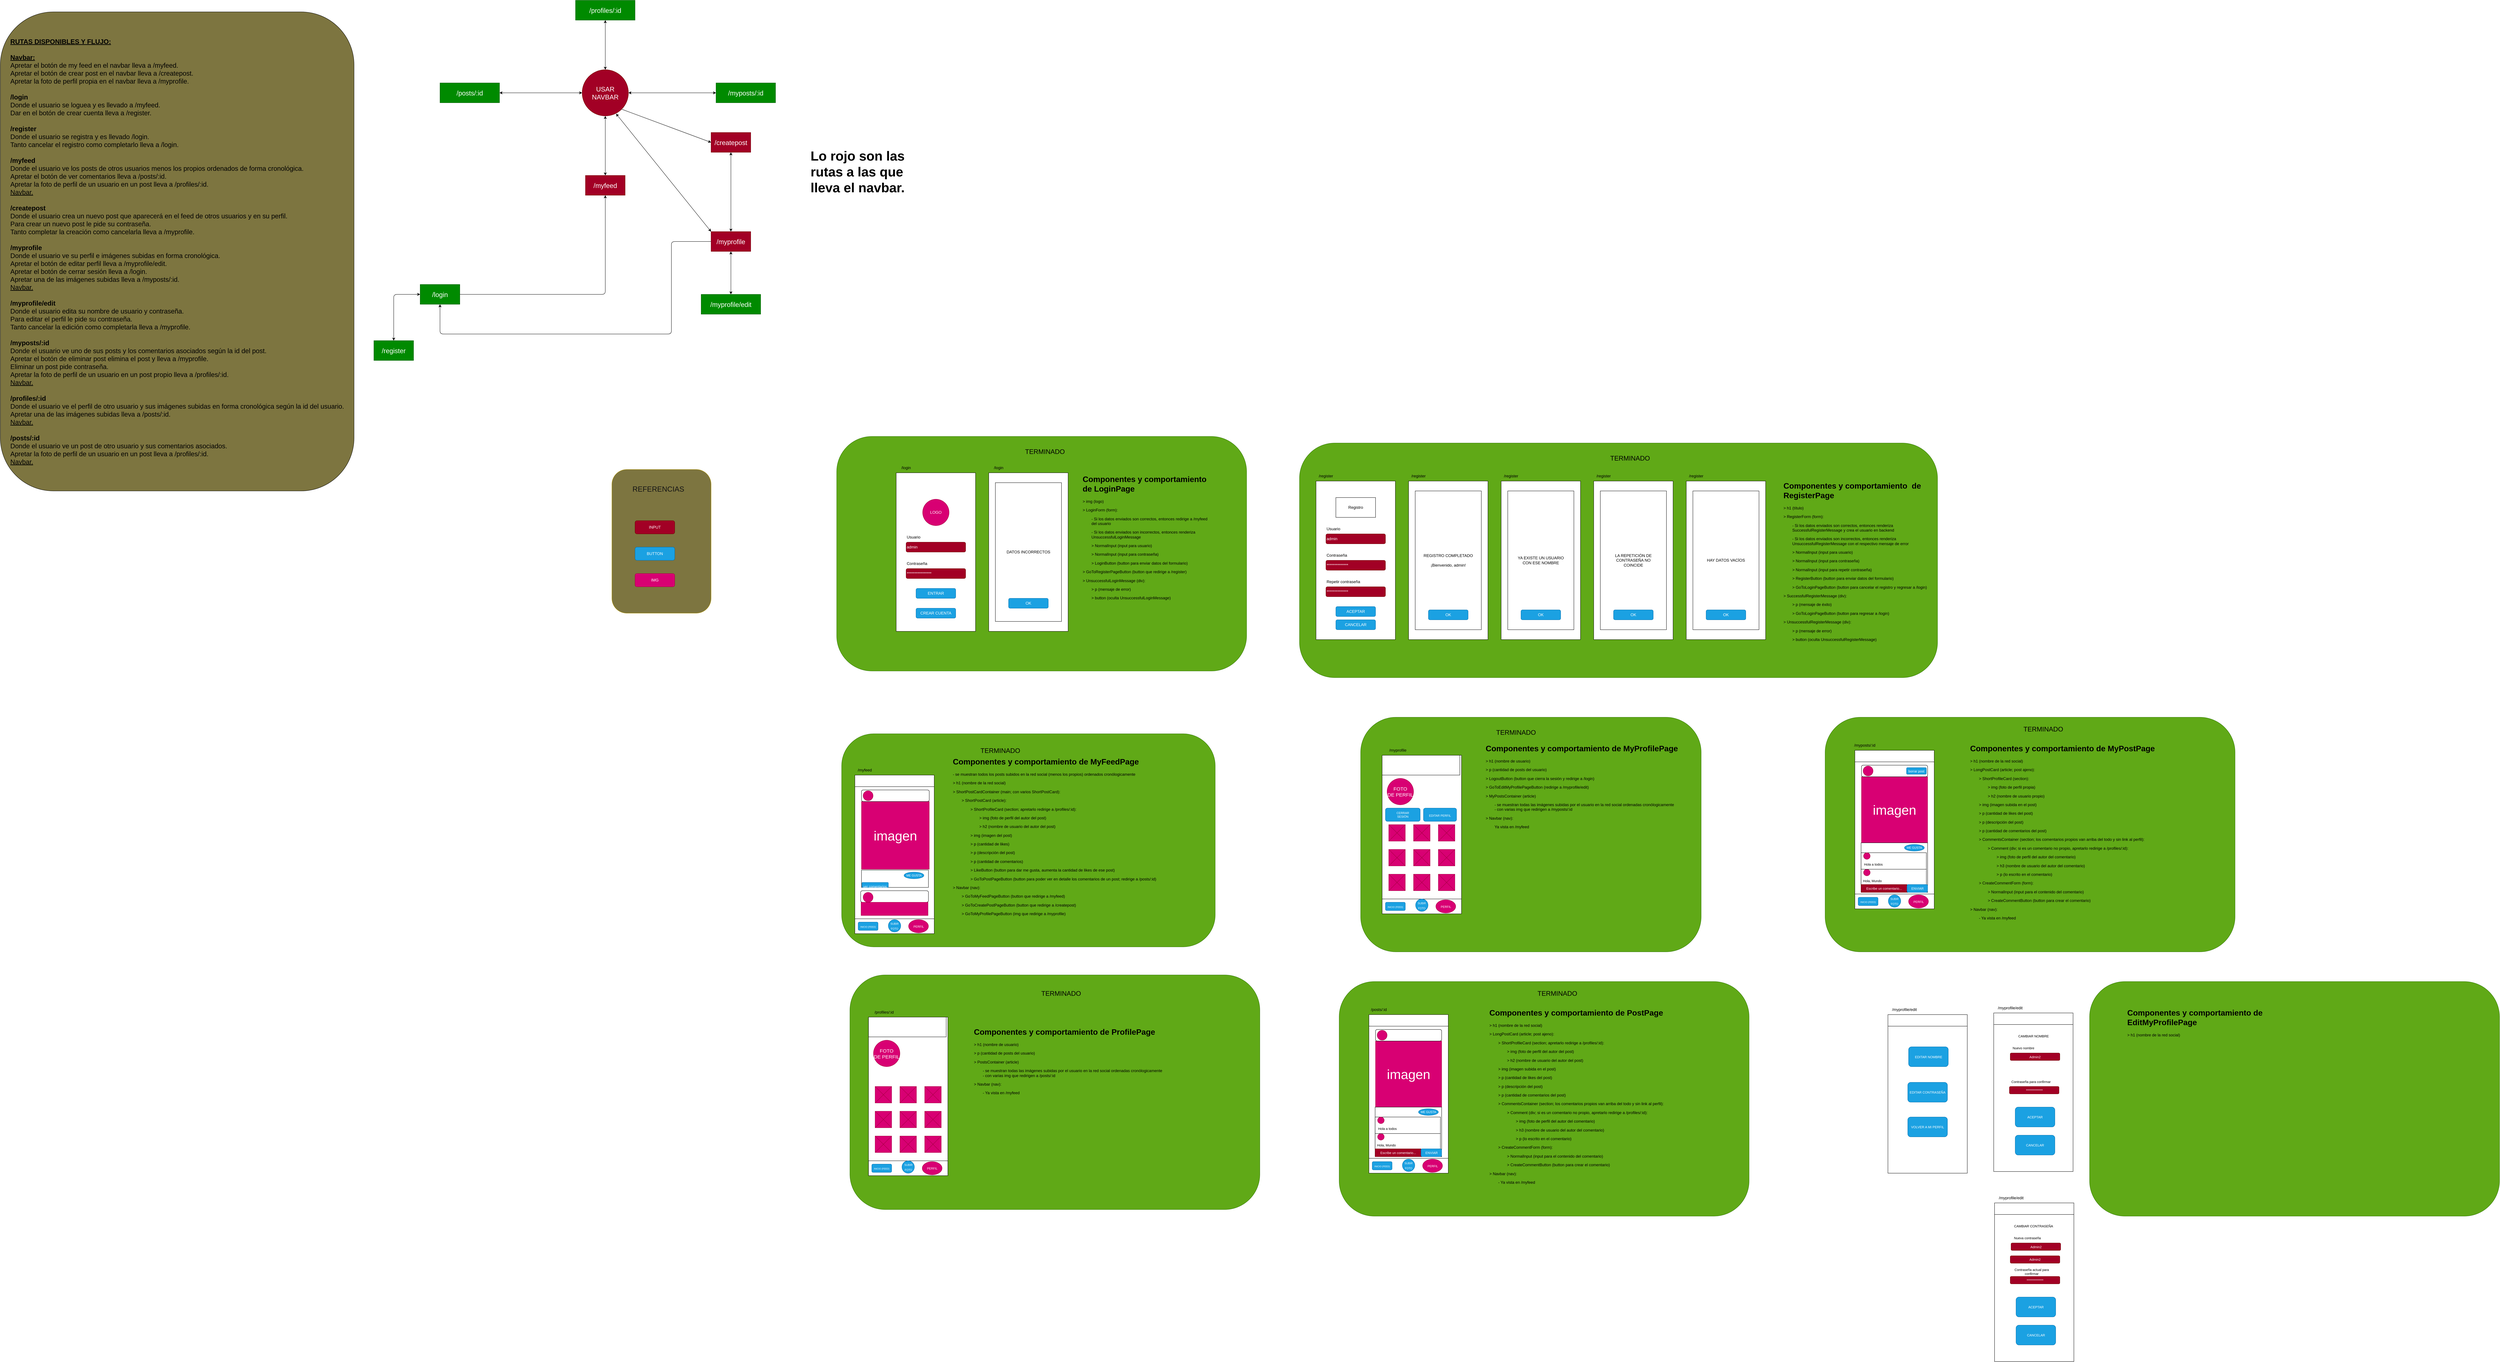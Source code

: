 <mxfile>
    <diagram id="dqenSdSLRRkjRAQdouFI" name="Page-1">
        <mxGraphModel dx="4873" dy="4998" grid="1" gridSize="10" guides="1" tooltips="1" connect="1" arrows="1" fold="1" page="0" pageScale="1" pageWidth="850" pageHeight="1100" math="0" shadow="0">
            <root>
                <mxCell id="0"/>
                <mxCell id="1" parent="0"/>
                <mxCell id="386" value="" style="rounded=1;whiteSpace=wrap;html=1;fontSize=40;fontColor=#ffffff;fillColor=#60a917;strokeColor=#2D7600;" vertex="1" parent="1">
                    <mxGeometry x="2700" y="40" width="1240" height="710" as="geometry"/>
                </mxCell>
                <mxCell id="245" value="" style="rounded=1;whiteSpace=wrap;html=1;fontSize=40;fontColor=#ffffff;fillColor=#60a917;strokeColor=#2D7600;" parent="1" vertex="1">
                    <mxGeometry x="1220" y="20" width="1240" height="710" as="geometry"/>
                </mxCell>
                <mxCell id="242" value="" style="rounded=1;whiteSpace=wrap;html=1;fontSize=40;fontColor=#ffffff;fillColor=#60a917;strokeColor=#2D7600;" parent="1" vertex="1">
                    <mxGeometry x="2765" y="-760" width="1030" height="710" as="geometry"/>
                </mxCell>
                <mxCell id="224" value="" style="rounded=1;whiteSpace=wrap;html=1;fillColor=#7D7540;fontColor=#000000;strokeColor=#B09500;" parent="1" vertex="1">
                    <mxGeometry x="500" y="-1510" width="300" height="435" as="geometry"/>
                </mxCell>
                <mxCell id="106" value="" style="rounded=1;whiteSpace=wrap;html=1;fontSize=40;fontColor=#ffffff;fillColor=#60a917;strokeColor=#2D7600;" parent="1" vertex="1">
                    <mxGeometry x="1195" y="-710" width="1130" height="645" as="geometry"/>
                </mxCell>
                <mxCell id="79" value="" style="rounded=1;whiteSpace=wrap;html=1;fontSize=40;fontColor=#ffffff;fillColor=#60a917;strokeColor=#2D7600;" parent="1" vertex="1">
                    <mxGeometry x="2580" y="-1590" width="1930" height="710" as="geometry"/>
                </mxCell>
                <mxCell id="78" value="" style="rounded=1;whiteSpace=wrap;html=1;fontSize=40;fontColor=#ffffff;fillColor=#60a917;strokeColor=#2D7600;" parent="1" vertex="1">
                    <mxGeometry x="1180" y="-1610" width="1240" height="710" as="geometry"/>
                </mxCell>
                <mxCell id="2" value="" style="rounded=0;whiteSpace=wrap;html=1;" parent="1" vertex="1">
                    <mxGeometry x="1360" y="-1500" width="240" height="480" as="geometry"/>
                </mxCell>
                <mxCell id="4" value="admin" style="rounded=1;whiteSpace=wrap;html=1;align=left;fillColor=#a20025;fontColor=#ffffff;strokeColor=#6F0000;" parent="1" vertex="1">
                    <mxGeometry x="1390" y="-1290" width="180" height="30" as="geometry"/>
                </mxCell>
                <mxCell id="5" value="****************" style="rounded=1;whiteSpace=wrap;html=1;align=left;fillColor=#a20025;fontColor=#ffffff;strokeColor=#6F0000;" parent="1" vertex="1">
                    <mxGeometry x="1390" y="-1210" width="180" height="30" as="geometry"/>
                </mxCell>
                <mxCell id="6" value="Usuario" style="text;html=1;strokeColor=none;fillColor=none;align=left;verticalAlign=middle;whiteSpace=wrap;rounded=0;" parent="1" vertex="1">
                    <mxGeometry x="1390" y="-1320" width="60" height="30" as="geometry"/>
                </mxCell>
                <mxCell id="7" value="Contraseña" style="text;html=1;strokeColor=none;fillColor=none;align=left;verticalAlign=middle;whiteSpace=wrap;rounded=0;" parent="1" vertex="1">
                    <mxGeometry x="1390" y="-1240" width="100" height="30" as="geometry"/>
                </mxCell>
                <mxCell id="8" value="LOGO" style="ellipse;whiteSpace=wrap;html=1;aspect=fixed;fillColor=#d80073;fontColor=#ffffff;strokeColor=#A50040;" parent="1" vertex="1">
                    <mxGeometry x="1440" y="-1420" width="80" height="80" as="geometry"/>
                </mxCell>
                <mxCell id="9" value="ENTRAR" style="rounded=1;whiteSpace=wrap;html=1;fillColor=#1ba1e2;fontColor=#ffffff;strokeColor=#006EAF;" parent="1" vertex="1">
                    <mxGeometry x="1420" y="-1150" width="120" height="30" as="geometry"/>
                </mxCell>
                <mxCell id="11" value="&lt;h1 style=&quot;text-align: left;&quot;&gt;&lt;font color=&quot;#000000&quot;&gt;Componentes y comportamiento de LoginPage&lt;/font&gt;&lt;/h1&gt;&lt;p style=&quot;text-align: left;&quot;&gt;&lt;font color=&quot;#000000&quot;&gt;&amp;gt; img (logo)&lt;/font&gt;&lt;/p&gt;&lt;p style=&quot;text-align: left;&quot;&gt;&lt;font color=&quot;#000000&quot;&gt;&amp;gt; LoginForm (form):&lt;/font&gt;&lt;/p&gt;&lt;p style=&quot;text-align: left;&quot;&gt;&lt;span style=&quot;background-color: initial;&quot;&gt;&lt;font color=&quot;#000000&quot;&gt;&lt;span style=&quot;white-space: pre;&quot;&gt;&#9;&lt;/span&gt;- Si los datos enviados son correctos, entonces redirige a /myfeed &lt;span style=&quot;white-space: pre;&quot;&gt;&#9;&lt;/span&gt;del usuario&lt;/font&gt;&lt;/span&gt;&lt;/p&gt;&lt;p style=&quot;text-align: left;&quot;&gt;&lt;span style=&quot;background-color: initial;&quot;&gt;&lt;font color=&quot;#000000&quot;&gt;&lt;span style=&quot;white-space: pre;&quot;&gt;&#9;&lt;/span&gt;- Si los datos enviados son incorrectos, entonces renderiza &lt;span style=&quot;white-space: pre;&quot;&gt;&#9;&lt;/span&gt;UnsuccessfulLoginMessage&lt;/font&gt;&lt;/span&gt;&lt;/p&gt;&lt;p style=&quot;text-align: left;&quot;&gt;&lt;font color=&quot;#000000&quot;&gt;&lt;span style=&quot;white-space: pre;&quot;&gt;&#9;&lt;/span&gt;&amp;gt;&amp;nbsp;NormalInput (input para usuario)&lt;br&gt;&lt;/font&gt;&lt;/p&gt;&lt;p style=&quot;text-align: left;&quot;&gt;&lt;font color=&quot;#000000&quot;&gt;&lt;span style=&quot;white-space: pre;&quot;&gt;&#9;&lt;/span&gt;&amp;gt;&amp;nbsp;NormalInput (input para contraseña)&lt;br&gt;&lt;/font&gt;&lt;/p&gt;&lt;p style=&quot;text-align: left;&quot;&gt;&lt;font color=&quot;#000000&quot;&gt;&lt;span style=&quot;white-space: pre;&quot;&gt;&#9;&lt;/span&gt;&amp;gt;&amp;nbsp;LoginButton (button para enviar datos del formulario&lt;span style=&quot;background-color: initial;&quot;&gt;)&lt;/span&gt;&lt;/font&gt;&lt;/p&gt;&lt;p style=&quot;text-align: left;&quot;&gt;&lt;font color=&quot;#000000&quot;&gt;&amp;gt; GoToRegisterPageButton (button que redirige a /register)&lt;/font&gt;&lt;/p&gt;&lt;p style=&quot;text-align: left;&quot;&gt;&lt;font color=&quot;#000000&quot;&gt;&amp;gt; UnsuccessfulLoginMessage (div):&lt;/font&gt;&lt;/p&gt;&lt;p style=&quot;text-align: left;&quot;&gt;&lt;font color=&quot;#000000&quot;&gt;&lt;span style=&quot;white-space: pre;&quot;&gt;&#9;&lt;/span&gt;&amp;gt;&amp;nbsp;p (mensaje de error)&lt;br&gt;&lt;/font&gt;&lt;/p&gt;&lt;p style=&quot;text-align: left;&quot;&gt;&lt;font color=&quot;#000000&quot;&gt;&lt;span style=&quot;white-space: pre;&quot;&gt;&#9;&lt;/span&gt;&amp;gt;&amp;nbsp;button (oculta UnsuccessfulLoginMessage)&lt;br&gt;&lt;/font&gt;&lt;/p&gt;&lt;p style=&quot;text-align: left;&quot;&gt;&lt;span style=&quot;white-space: pre;&quot;&gt;&lt;font color=&quot;#000000&quot;&gt;&#9;&lt;/font&gt;&lt;/span&gt;&lt;br&gt;&lt;/p&gt;" style="text;html=1;strokeColor=none;fillColor=none;spacing=5;spacingTop=-20;whiteSpace=wrap;overflow=hidden;rounded=0;align=center;" parent="1" vertex="1">
                    <mxGeometry x="1920" y="-1500" width="400" height="480" as="geometry"/>
                </mxCell>
                <mxCell id="12" value="/login" style="text;html=1;strokeColor=none;fillColor=none;align=center;verticalAlign=middle;whiteSpace=wrap;rounded=0;" parent="1" vertex="1">
                    <mxGeometry x="1360" y="-1530" width="60" height="30" as="geometry"/>
                </mxCell>
                <mxCell id="13" value="" style="rounded=0;whiteSpace=wrap;html=1;" parent="1" vertex="1">
                    <mxGeometry x="2630" y="-1475" width="240" height="480" as="geometry"/>
                </mxCell>
                <mxCell id="14" value="&lt;h1 style=&quot;text-align: left;&quot;&gt;&lt;font color=&quot;#000000&quot;&gt;Componentes y comportamiento&amp;nbsp; de RegisterPage&lt;/font&gt;&lt;/h1&gt;&lt;p style=&quot;text-align: left;&quot;&gt;&lt;font color=&quot;#000000&quot;&gt;&amp;gt; h1 (título)&lt;/font&gt;&lt;/p&gt;&lt;p style=&quot;text-align: left;&quot;&gt;&lt;font color=&quot;#000000&quot;&gt;&amp;gt; RegisterForm (form):&lt;/font&gt;&lt;/p&gt;&lt;p style=&quot;text-align: left;&quot;&gt;&lt;font color=&quot;#000000&quot;&gt;&lt;span style=&quot;&quot;&gt;&#9;&lt;/span&gt;&lt;span style=&quot;background-color: initial;&quot;&gt;&lt;span style=&quot;white-space: pre;&quot;&gt;&#9;&lt;/span&gt;- Si los datos enviados son correctos, entonces renderiza &lt;span style=&quot;white-space: pre;&quot;&gt;&#9;&lt;/span&gt;SuccessfulRegisterMessage y crea el usuario en backend&lt;/span&gt;&lt;br&gt;&lt;/font&gt;&lt;/p&gt;&lt;p style=&quot;text-align: left;&quot;&gt;&lt;font color=&quot;#000000&quot;&gt;&lt;span style=&quot;&quot;&gt;&#9;&lt;/span&gt;&lt;span style=&quot;white-space: pre;&quot;&gt;&#9;&lt;/span&gt;- Si los datos enviados son incorrectos, entonces renderiza &lt;span style=&quot;white-space: pre;&quot;&gt;&#9;&lt;/span&gt;UnsuccessfulRegisterMessage con el respectivo mensaje de error&lt;/font&gt;&lt;/p&gt;&lt;p style=&quot;text-align: left;&quot;&gt;&lt;font color=&quot;#000000&quot;&gt;&lt;span style=&quot;&quot;&gt;&#9;&lt;/span&gt;&lt;span style=&quot;white-space: pre;&quot;&gt;&#9;&lt;/span&gt;&amp;gt;&amp;nbsp;NormalInput (input para usuario)&lt;br&gt;&lt;/font&gt;&lt;/p&gt;&lt;p style=&quot;text-align: left;&quot;&gt;&lt;font color=&quot;#000000&quot;&gt;&lt;span style=&quot;&quot;&gt;&#9;&lt;/span&gt;&lt;span style=&quot;white-space: pre;&quot;&gt;&#9;&lt;/span&gt;&amp;gt;&amp;nbsp;NormalInput (input para contraseña)&lt;br&gt;&lt;/font&gt;&lt;/p&gt;&lt;p style=&quot;text-align: left;&quot;&gt;&lt;font color=&quot;#000000&quot;&gt;&lt;span style=&quot;&quot;&gt;&#9;&lt;/span&gt;&lt;span style=&quot;white-space: pre;&quot;&gt;&#9;&lt;/span&gt;&amp;gt;&amp;nbsp;NormalInput (input para repetir contraseña)&lt;br&gt;&lt;/font&gt;&lt;/p&gt;&lt;p style=&quot;text-align: left;&quot;&gt;&lt;font color=&quot;#000000&quot;&gt;&lt;span style=&quot;&quot;&gt;&#9;&lt;/span&gt;&lt;span style=&quot;white-space: pre;&quot;&gt;&#9;&lt;/span&gt;&amp;gt;&amp;nbsp;RegisterButton (button para enviar datos del formulario&lt;span style=&quot;background-color: initial;&quot;&gt;)&lt;/span&gt;&lt;/font&gt;&lt;/p&gt;&lt;p style=&quot;text-align: left;&quot;&gt;&lt;span style=&quot;background-color: initial;&quot;&gt;&lt;font color=&quot;#000000&quot;&gt;&lt;span style=&quot;&quot;&gt;&#9;&lt;/span&gt;&lt;span style=&quot;white-space: pre;&quot;&gt;&#9;&lt;/span&gt;&amp;gt;&amp;nbsp;GoToLoginPageButton (button para cancelar el registro y regresar a /login)&lt;br&gt;&lt;/font&gt;&lt;/span&gt;&lt;/p&gt;&lt;p style=&quot;text-align: left;&quot;&gt;&lt;span style=&quot;background-color: initial;&quot;&gt;&lt;font color=&quot;#000000&quot;&gt;&amp;gt; SuccessfulRegisterMessage (div):&lt;/font&gt;&lt;/span&gt;&lt;/p&gt;&lt;p style=&quot;text-align: left;&quot;&gt;&lt;span style=&quot;background-color: initial;&quot;&gt;&lt;font color=&quot;#000000&quot;&gt;&lt;span style=&quot;&quot;&gt;&#9;&lt;/span&gt;&lt;span style=&quot;white-space: pre;&quot;&gt;&#9;&lt;/span&gt;&amp;gt;&amp;nbsp;p (mensaje de éxito)&lt;br&gt;&lt;/font&gt;&lt;/span&gt;&lt;/p&gt;&lt;p style=&quot;text-align: left;&quot;&gt;&lt;span style=&quot;background-color: initial;&quot;&gt;&lt;font color=&quot;#000000&quot;&gt;&lt;span style=&quot;&quot;&gt;&#9;&lt;/span&gt;&lt;span style=&quot;white-space: pre;&quot;&gt;&#9;&lt;/span&gt;&amp;gt;&amp;nbsp;GoToLoginPageButton (button para regresar a /login)&lt;br&gt;&lt;/font&gt;&lt;/span&gt;&lt;/p&gt;&lt;p style=&quot;text-align: left;&quot;&gt;&lt;span style=&quot;background-color: initial;&quot;&gt;&lt;font color=&quot;#000000&quot;&gt;&amp;gt; UnsuccessfulRegisterMessage (div):&lt;/font&gt;&lt;/span&gt;&lt;/p&gt;&lt;p style=&quot;text-align: left;&quot;&gt;&lt;span style=&quot;background-color: initial;&quot;&gt;&lt;font color=&quot;#000000&quot;&gt;&lt;span style=&quot;&quot;&gt;&#9;&lt;/span&gt;&lt;span style=&quot;white-space: pre;&quot;&gt;&#9;&lt;/span&gt;&amp;gt;&amp;nbsp;p (mensaje de error)&lt;br&gt;&lt;/font&gt;&lt;/span&gt;&lt;/p&gt;&lt;p style=&quot;text-align: left;&quot;&gt;&lt;span style=&quot;background-color: initial;&quot;&gt;&lt;font color=&quot;#000000&quot;&gt;&lt;span style=&quot;&quot;&gt;&#9;&lt;/span&gt;&lt;span style=&quot;white-space: pre;&quot;&gt;&#9;&lt;/span&gt;&amp;gt;&amp;nbsp;button (oculta UnsuccessfulRegisterMessage)&lt;/font&gt;&lt;br&gt;&lt;/span&gt;&lt;/p&gt;" style="text;html=1;strokeColor=none;fillColor=none;spacing=5;spacingTop=-20;whiteSpace=wrap;overflow=hidden;rounded=0;align=center;" parent="1" vertex="1">
                    <mxGeometry x="4040" y="-1480" width="470" height="555" as="geometry"/>
                </mxCell>
                <mxCell id="15" value="admin" style="rounded=1;whiteSpace=wrap;html=1;align=left;fillColor=#a20025;fontColor=#ffffff;strokeColor=#6F0000;" parent="1" vertex="1">
                    <mxGeometry x="2660" y="-1315" width="180" height="30" as="geometry"/>
                </mxCell>
                <mxCell id="16" value="**************" style="rounded=1;whiteSpace=wrap;html=1;align=left;fillColor=#a20025;fontColor=#ffffff;strokeColor=#6F0000;" parent="1" vertex="1">
                    <mxGeometry x="2660" y="-1235" width="180" height="30" as="geometry"/>
                </mxCell>
                <mxCell id="17" value="**************" style="rounded=1;whiteSpace=wrap;html=1;align=left;fillColor=#a20025;fontColor=#ffffff;strokeColor=#6F0000;" parent="1" vertex="1">
                    <mxGeometry x="2660" y="-1155" width="180" height="30" as="geometry"/>
                </mxCell>
                <mxCell id="18" value="Usuario" style="text;html=1;strokeColor=none;fillColor=none;align=left;verticalAlign=middle;whiteSpace=wrap;rounded=0;" parent="1" vertex="1">
                    <mxGeometry x="2660" y="-1345" width="60" height="30" as="geometry"/>
                </mxCell>
                <mxCell id="19" value="Contraseña" style="text;html=1;strokeColor=none;fillColor=none;align=left;verticalAlign=middle;whiteSpace=wrap;rounded=0;" parent="1" vertex="1">
                    <mxGeometry x="2660" y="-1265" width="80" height="30" as="geometry"/>
                </mxCell>
                <mxCell id="20" value="Repetir contraseña" style="text;html=1;strokeColor=none;fillColor=none;align=left;verticalAlign=middle;whiteSpace=wrap;rounded=0;" parent="1" vertex="1">
                    <mxGeometry x="2660" y="-1185" width="120" height="30" as="geometry"/>
                </mxCell>
                <mxCell id="21" value="ACEPTAR" style="rounded=1;whiteSpace=wrap;html=1;fillColor=#1ba1e2;fontColor=#ffffff;strokeColor=#006EAF;" parent="1" vertex="1">
                    <mxGeometry x="2690" y="-1095" width="120" height="30" as="geometry"/>
                </mxCell>
                <mxCell id="23" value="Registro" style="rounded=0;whiteSpace=wrap;html=1;" parent="1" vertex="1">
                    <mxGeometry x="2690" y="-1425" width="120" height="60" as="geometry"/>
                </mxCell>
                <mxCell id="24" value="/register" style="text;html=1;strokeColor=none;fillColor=none;align=center;verticalAlign=middle;whiteSpace=wrap;rounded=0;" parent="1" vertex="1">
                    <mxGeometry x="2630" y="-1505" width="60" height="30" as="geometry"/>
                </mxCell>
                <mxCell id="25" value="" style="rounded=0;whiteSpace=wrap;html=1;" parent="1" vertex="1">
                    <mxGeometry x="2910" y="-1475" width="240" height="480" as="geometry"/>
                </mxCell>
                <mxCell id="26" value="usuario" style="rounded=1;whiteSpace=wrap;html=1;align=left;" parent="1" vertex="1">
                    <mxGeometry x="2940" y="-1315" width="180" height="30" as="geometry"/>
                </mxCell>
                <mxCell id="27" value="123" style="rounded=1;whiteSpace=wrap;html=1;align=left;" parent="1" vertex="1">
                    <mxGeometry x="2940" y="-1235" width="180" height="30" as="geometry"/>
                </mxCell>
                <mxCell id="28" value="123" style="rounded=1;whiteSpace=wrap;html=1;align=left;" parent="1" vertex="1">
                    <mxGeometry x="2940" y="-1155" width="180" height="30" as="geometry"/>
                </mxCell>
                <mxCell id="29" value="Usuario" style="text;html=1;strokeColor=none;fillColor=none;align=left;verticalAlign=middle;whiteSpace=wrap;rounded=0;" parent="1" vertex="1">
                    <mxGeometry x="2940" y="-1345" width="60" height="30" as="geometry"/>
                </mxCell>
                <mxCell id="30" value="Contraseña" style="text;html=1;strokeColor=none;fillColor=none;align=left;verticalAlign=middle;whiteSpace=wrap;rounded=0;" parent="1" vertex="1">
                    <mxGeometry x="2940" y="-1265" width="80" height="30" as="geometry"/>
                </mxCell>
                <mxCell id="31" value="Repetir contraseña" style="text;html=1;strokeColor=none;fillColor=none;align=left;verticalAlign=middle;whiteSpace=wrap;rounded=0;" parent="1" vertex="1">
                    <mxGeometry x="2940" y="-1185" width="120" height="30" as="geometry"/>
                </mxCell>
                <mxCell id="32" value="ACEPTAR" style="rounded=1;whiteSpace=wrap;html=1;" parent="1" vertex="1">
                    <mxGeometry x="2970" y="-1095" width="120" height="30" as="geometry"/>
                </mxCell>
                <mxCell id="33" value="Registro" style="rounded=0;whiteSpace=wrap;html=1;" parent="1" vertex="1">
                    <mxGeometry x="2970" y="-1425" width="120" height="60" as="geometry"/>
                </mxCell>
                <mxCell id="36" value="REGISTRO COMPLETADO&lt;br&gt;&lt;br&gt;¡Bienvenido, admin!" style="rounded=0;whiteSpace=wrap;html=1;" parent="1" vertex="1">
                    <mxGeometry x="2930" y="-1445" width="200" height="420" as="geometry"/>
                </mxCell>
                <mxCell id="37" value="CANCELAR" style="rounded=1;whiteSpace=wrap;html=1;fillColor=#1ba1e2;fontColor=#ffffff;strokeColor=#006EAF;" parent="1" vertex="1">
                    <mxGeometry x="2690" y="-1055" width="120" height="30" as="geometry"/>
                </mxCell>
                <mxCell id="38" value="OK" style="rounded=1;whiteSpace=wrap;html=1;fillColor=#1ba1e2;fontColor=#ffffff;strokeColor=#006EAF;" parent="1" vertex="1">
                    <mxGeometry x="2970" y="-1085" width="120" height="30" as="geometry"/>
                </mxCell>
                <mxCell id="39" value="" style="rounded=0;whiteSpace=wrap;html=1;" parent="1" vertex="1">
                    <mxGeometry x="3190" y="-1475" width="240" height="480" as="geometry"/>
                </mxCell>
                <mxCell id="40" value="usuario" style="rounded=1;whiteSpace=wrap;html=1;align=left;" parent="1" vertex="1">
                    <mxGeometry x="3220" y="-1315" width="180" height="30" as="geometry"/>
                </mxCell>
                <mxCell id="41" value="123" style="rounded=1;whiteSpace=wrap;html=1;align=left;" parent="1" vertex="1">
                    <mxGeometry x="3220" y="-1235" width="180" height="30" as="geometry"/>
                </mxCell>
                <mxCell id="42" value="123" style="rounded=1;whiteSpace=wrap;html=1;align=left;" parent="1" vertex="1">
                    <mxGeometry x="3220" y="-1155" width="180" height="30" as="geometry"/>
                </mxCell>
                <mxCell id="43" value="Usuario" style="text;html=1;strokeColor=none;fillColor=none;align=left;verticalAlign=middle;whiteSpace=wrap;rounded=0;" parent="1" vertex="1">
                    <mxGeometry x="3220" y="-1345" width="60" height="30" as="geometry"/>
                </mxCell>
                <mxCell id="44" value="Contraseña" style="text;html=1;strokeColor=none;fillColor=none;align=left;verticalAlign=middle;whiteSpace=wrap;rounded=0;" parent="1" vertex="1">
                    <mxGeometry x="3220" y="-1265" width="80" height="30" as="geometry"/>
                </mxCell>
                <mxCell id="45" value="Repetir contraseña" style="text;html=1;strokeColor=none;fillColor=none;align=left;verticalAlign=middle;whiteSpace=wrap;rounded=0;" parent="1" vertex="1">
                    <mxGeometry x="3220" y="-1185" width="120" height="30" as="geometry"/>
                </mxCell>
                <mxCell id="46" value="ACEPTAR" style="rounded=1;whiteSpace=wrap;html=1;" parent="1" vertex="1">
                    <mxGeometry x="3250" y="-1095" width="120" height="30" as="geometry"/>
                </mxCell>
                <mxCell id="47" value="Registro" style="rounded=0;whiteSpace=wrap;html=1;" parent="1" vertex="1">
                    <mxGeometry x="3250" y="-1425" width="120" height="60" as="geometry"/>
                </mxCell>
                <mxCell id="48" value="YA EXISTE UN USUARIO&lt;br&gt;CON ESE NOMBRE" style="rounded=0;whiteSpace=wrap;html=1;" parent="1" vertex="1">
                    <mxGeometry x="3210" y="-1445" width="200" height="420" as="geometry"/>
                </mxCell>
                <mxCell id="49" value="OK" style="rounded=1;whiteSpace=wrap;html=1;fillColor=#1ba1e2;fontColor=#ffffff;strokeColor=#006EAF;" parent="1" vertex="1">
                    <mxGeometry x="3250" y="-1085" width="120" height="30" as="geometry"/>
                </mxCell>
                <mxCell id="51" value="" style="rounded=0;whiteSpace=wrap;html=1;" parent="1" vertex="1">
                    <mxGeometry x="3470" y="-1475" width="240" height="480" as="geometry"/>
                </mxCell>
                <mxCell id="52" value="usuario" style="rounded=1;whiteSpace=wrap;html=1;align=left;" parent="1" vertex="1">
                    <mxGeometry x="3500" y="-1315" width="180" height="30" as="geometry"/>
                </mxCell>
                <mxCell id="53" value="123" style="rounded=1;whiteSpace=wrap;html=1;align=left;" parent="1" vertex="1">
                    <mxGeometry x="3500" y="-1235" width="180" height="30" as="geometry"/>
                </mxCell>
                <mxCell id="54" value="123" style="rounded=1;whiteSpace=wrap;html=1;align=left;" parent="1" vertex="1">
                    <mxGeometry x="3500" y="-1155" width="180" height="30" as="geometry"/>
                </mxCell>
                <mxCell id="55" value="Usuario" style="text;html=1;strokeColor=none;fillColor=none;align=left;verticalAlign=middle;whiteSpace=wrap;rounded=0;" parent="1" vertex="1">
                    <mxGeometry x="3500" y="-1345" width="60" height="30" as="geometry"/>
                </mxCell>
                <mxCell id="56" value="Contraseña" style="text;html=1;strokeColor=none;fillColor=none;align=left;verticalAlign=middle;whiteSpace=wrap;rounded=0;" parent="1" vertex="1">
                    <mxGeometry x="3500" y="-1265" width="80" height="30" as="geometry"/>
                </mxCell>
                <mxCell id="57" value="Repetir contraseña" style="text;html=1;strokeColor=none;fillColor=none;align=left;verticalAlign=middle;whiteSpace=wrap;rounded=0;" parent="1" vertex="1">
                    <mxGeometry x="3500" y="-1185" width="120" height="30" as="geometry"/>
                </mxCell>
                <mxCell id="58" value="ACEPTAR" style="rounded=1;whiteSpace=wrap;html=1;" parent="1" vertex="1">
                    <mxGeometry x="3530" y="-1095" width="120" height="30" as="geometry"/>
                </mxCell>
                <mxCell id="59" value="Registro" style="rounded=0;whiteSpace=wrap;html=1;" parent="1" vertex="1">
                    <mxGeometry x="3530" y="-1425" width="120" height="60" as="geometry"/>
                </mxCell>
                <mxCell id="60" value="LA REPETICIÓN DE&lt;br&gt;CONTRASEÑA NO&lt;br&gt;COINCIDE" style="rounded=0;whiteSpace=wrap;html=1;" parent="1" vertex="1">
                    <mxGeometry x="3490" y="-1445" width="200" height="420" as="geometry"/>
                </mxCell>
                <mxCell id="61" value="OK" style="rounded=1;whiteSpace=wrap;html=1;fillColor=#1ba1e2;fontColor=#ffffff;strokeColor=#006EAF;" parent="1" vertex="1">
                    <mxGeometry x="3530" y="-1085" width="120" height="30" as="geometry"/>
                </mxCell>
                <mxCell id="63" value="" style="rounded=0;whiteSpace=wrap;html=1;" parent="1" vertex="1">
                    <mxGeometry x="1640" y="-1500" width="240" height="480" as="geometry"/>
                </mxCell>
                <mxCell id="64" value="" style="rounded=1;whiteSpace=wrap;html=1;" parent="1" vertex="1">
                    <mxGeometry x="1670" y="-1290" width="180" height="30" as="geometry"/>
                </mxCell>
                <mxCell id="65" value="" style="rounded=1;whiteSpace=wrap;html=1;" parent="1" vertex="1">
                    <mxGeometry x="1670" y="-1210" width="180" height="30" as="geometry"/>
                </mxCell>
                <mxCell id="66" value="Usuario" style="text;html=1;strokeColor=none;fillColor=none;align=left;verticalAlign=middle;whiteSpace=wrap;rounded=0;" parent="1" vertex="1">
                    <mxGeometry x="1670" y="-1320" width="60" height="30" as="geometry"/>
                </mxCell>
                <mxCell id="67" value="Contraseña" style="text;html=1;strokeColor=none;fillColor=none;align=left;verticalAlign=middle;whiteSpace=wrap;rounded=0;" parent="1" vertex="1">
                    <mxGeometry x="1670" y="-1240" width="100" height="30" as="geometry"/>
                </mxCell>
                <mxCell id="68" value="LOGO" style="ellipse;whiteSpace=wrap;html=1;aspect=fixed;" parent="1" vertex="1">
                    <mxGeometry x="1720" y="-1420" width="80" height="80" as="geometry"/>
                </mxCell>
                <mxCell id="69" value="ENTRAR" style="rounded=1;whiteSpace=wrap;html=1;" parent="1" vertex="1">
                    <mxGeometry x="1700" y="-1150" width="120" height="30" as="geometry"/>
                </mxCell>
                <mxCell id="70" value="Crea una cuenta aquí" style="text;html=1;strokeColor=none;fillColor=none;align=center;verticalAlign=middle;whiteSpace=wrap;rounded=0;" parent="1" vertex="1">
                    <mxGeometry x="1705" y="-1090" width="110" height="30" as="geometry"/>
                </mxCell>
                <mxCell id="71" value="/login" style="text;html=1;strokeColor=none;fillColor=none;align=center;verticalAlign=middle;whiteSpace=wrap;rounded=0;" parent="1" vertex="1">
                    <mxGeometry x="1640" y="-1530" width="60" height="30" as="geometry"/>
                </mxCell>
                <mxCell id="72" value="DATOS INCORRECTOS" style="rounded=0;whiteSpace=wrap;html=1;" parent="1" vertex="1">
                    <mxGeometry x="1660" y="-1470" width="200" height="420" as="geometry"/>
                </mxCell>
                <mxCell id="73" value="OK" style="rounded=1;whiteSpace=wrap;html=1;fillColor=#1ba1e2;fontColor=#ffffff;strokeColor=#006EAF;" parent="1" vertex="1">
                    <mxGeometry x="1700" y="-1120" width="120" height="30" as="geometry"/>
                </mxCell>
                <mxCell id="80" value="" style="rounded=0;whiteSpace=wrap;html=1;" parent="1" vertex="1">
                    <mxGeometry x="3750" y="-1475" width="240" height="480" as="geometry"/>
                </mxCell>
                <mxCell id="81" value="usuario" style="rounded=1;whiteSpace=wrap;html=1;align=left;" parent="1" vertex="1">
                    <mxGeometry x="3780" y="-1315" width="180" height="30" as="geometry"/>
                </mxCell>
                <mxCell id="82" value="123" style="rounded=1;whiteSpace=wrap;html=1;align=left;" parent="1" vertex="1">
                    <mxGeometry x="3780" y="-1235" width="180" height="30" as="geometry"/>
                </mxCell>
                <mxCell id="83" value="123" style="rounded=1;whiteSpace=wrap;html=1;align=left;" parent="1" vertex="1">
                    <mxGeometry x="3780" y="-1155" width="180" height="30" as="geometry"/>
                </mxCell>
                <mxCell id="84" value="Usuario" style="text;html=1;strokeColor=none;fillColor=none;align=left;verticalAlign=middle;whiteSpace=wrap;rounded=0;" parent="1" vertex="1">
                    <mxGeometry x="3780" y="-1345" width="60" height="30" as="geometry"/>
                </mxCell>
                <mxCell id="85" value="Contraseña" style="text;html=1;strokeColor=none;fillColor=none;align=left;verticalAlign=middle;whiteSpace=wrap;rounded=0;" parent="1" vertex="1">
                    <mxGeometry x="3780" y="-1265" width="80" height="30" as="geometry"/>
                </mxCell>
                <mxCell id="86" value="Repetir contraseña" style="text;html=1;strokeColor=none;fillColor=none;align=left;verticalAlign=middle;whiteSpace=wrap;rounded=0;" parent="1" vertex="1">
                    <mxGeometry x="3780" y="-1185" width="120" height="30" as="geometry"/>
                </mxCell>
                <mxCell id="87" value="ACEPTAR" style="rounded=1;whiteSpace=wrap;html=1;" parent="1" vertex="1">
                    <mxGeometry x="3810" y="-1095" width="120" height="30" as="geometry"/>
                </mxCell>
                <mxCell id="88" value="Registro" style="rounded=0;whiteSpace=wrap;html=1;" parent="1" vertex="1">
                    <mxGeometry x="3810" y="-1425" width="120" height="60" as="geometry"/>
                </mxCell>
                <mxCell id="89" value="HAY DATOS VACÍOS" style="rounded=0;whiteSpace=wrap;html=1;" parent="1" vertex="1">
                    <mxGeometry x="3770" y="-1445" width="200" height="420" as="geometry"/>
                </mxCell>
                <mxCell id="90" value="OK" style="rounded=1;whiteSpace=wrap;html=1;fillColor=#1ba1e2;fontColor=#ffffff;strokeColor=#006EAF;" parent="1" vertex="1">
                    <mxGeometry x="3810" y="-1085" width="120" height="30" as="geometry"/>
                </mxCell>
                <mxCell id="92" value="" style="rounded=0;whiteSpace=wrap;html=1;" parent="1" vertex="1">
                    <mxGeometry x="1235" y="-585" width="240" height="480" as="geometry"/>
                </mxCell>
                <mxCell id="100" value="/myfeed" style="text;html=1;strokeColor=none;fillColor=none;align=center;verticalAlign=middle;whiteSpace=wrap;rounded=0;" parent="1" vertex="1">
                    <mxGeometry x="1235" y="-615" width="60" height="30" as="geometry"/>
                </mxCell>
                <mxCell id="105" value="CREAR CUENTA" style="rounded=1;whiteSpace=wrap;html=1;fillColor=#1ba1e2;fontColor=#ffffff;strokeColor=#006EAF;" parent="1" vertex="1">
                    <mxGeometry x="1420" y="-1090" width="120" height="30" as="geometry"/>
                </mxCell>
                <mxCell id="107" value="&lt;h1 style=&quot;text-align: left;&quot;&gt;&lt;font color=&quot;#000000&quot;&gt;Componentes y comportamiento de MyFeedPage&lt;/font&gt;&lt;/h1&gt;&lt;p style=&quot;text-align: left;&quot;&gt;&lt;font color=&quot;#000000&quot;&gt;- se muestran todos los posts subidos en la red social (menos los propios) ordenados cronólogicamente&lt;/font&gt;&lt;/p&gt;&lt;p style=&quot;text-align: left;&quot;&gt;&lt;font color=&quot;#000000&quot;&gt;&amp;gt; h1 (nombre de la red social)&lt;/font&gt;&lt;/p&gt;&lt;p style=&quot;text-align: left;&quot;&gt;&lt;font color=&quot;#000000&quot;&gt;&amp;gt; ShortPostCardContainer (main; con varios ShortPostCard):&lt;/font&gt;&lt;/p&gt;&lt;p style=&quot;text-align: left;&quot;&gt;&lt;font color=&quot;#000000&quot;&gt;&lt;span style=&quot;white-space: pre;&quot;&gt;&#9;&lt;/span&gt;&amp;gt; ShortPostCard (article):&lt;/font&gt;&lt;/p&gt;&lt;p style=&quot;text-align: left;&quot;&gt;&lt;font color=&quot;#000000&quot;&gt;&lt;span style=&quot;white-space: pre;&quot;&gt;&#9;&lt;/span&gt;&lt;span style=&quot;white-space: pre;&quot;&gt;&#9;&lt;/span&gt;&amp;gt; ShortProfileCard (section; apretarlo redirige a /profiles/:id):&lt;br&gt;&lt;/font&gt;&lt;/p&gt;&lt;p style=&quot;text-align: left;&quot;&gt;&lt;font color=&quot;#000000&quot;&gt;&lt;span style=&quot;white-space: pre;&quot;&gt;&#9;&lt;span style=&quot;white-space: pre;&quot;&gt;&#9;&lt;span style=&quot;white-space: pre;&quot;&gt;&#9;&lt;/span&gt;&lt;/span&gt;&lt;/span&gt;&amp;gt;&amp;nbsp;img (foto de perfil del autor del post)&lt;/font&gt;&lt;/p&gt;&lt;p style=&quot;text-align: left;&quot;&gt;&lt;font color=&quot;#000000&quot;&gt;&lt;span style=&quot;white-space: pre;&quot;&gt;&#9;&lt;span style=&quot;white-space: pre;&quot;&gt;&#9;&lt;span style=&quot;white-space: pre;&quot;&gt;&#9;&lt;/span&gt;&lt;/span&gt;&lt;/span&gt;&amp;gt;&amp;nbsp;h2 (nombre de usuario del autor del post)&lt;br&gt;&lt;/font&gt;&lt;/p&gt;&lt;p style=&quot;text-align: left;&quot;&gt;&lt;font color=&quot;#000000&quot;&gt;&lt;span style=&quot;white-space: pre;&quot;&gt;&#9;&lt;span style=&quot;white-space: pre;&quot;&gt;&#9;&lt;/span&gt;&amp;gt;&lt;/span&gt;&amp;nbsp;img (imagen del post)&lt;/font&gt;&lt;/p&gt;&lt;p style=&quot;text-align: left;&quot;&gt;&lt;font color=&quot;#000000&quot;&gt;&lt;span style=&quot;white-space: pre;&quot;&gt;&#9;&lt;/span&gt;&lt;span style=&quot;white-space: pre;&quot;&gt;&#9;&lt;/span&gt;&amp;gt;&amp;nbsp;p (cantidad de likes)&lt;br&gt;&lt;/font&gt;&lt;/p&gt;&lt;p style=&quot;text-align: left;&quot;&gt;&lt;font color=&quot;#000000&quot;&gt;&lt;span style=&quot;white-space: pre;&quot;&gt;&#9;&lt;/span&gt;&lt;span style=&quot;white-space: pre;&quot;&gt;&#9;&lt;/span&gt;&amp;gt;&amp;nbsp;p (descripción del post)&lt;br&gt;&lt;/font&gt;&lt;/p&gt;&lt;p style=&quot;text-align: left;&quot;&gt;&lt;font color=&quot;#000000&quot;&gt;&lt;span style=&quot;white-space: pre;&quot;&gt;&#9;&lt;/span&gt;&lt;span style=&quot;white-space: pre;&quot;&gt;&#9;&lt;/span&gt;&amp;gt;&amp;nbsp;p (cantidad de comentarios)&lt;br&gt;&lt;/font&gt;&lt;/p&gt;&lt;p style=&quot;text-align: left;&quot;&gt;&lt;font color=&quot;#000000&quot;&gt;&lt;span style=&quot;white-space: pre;&quot;&gt;&#9;&lt;/span&gt;&lt;span style=&quot;white-space: pre;&quot;&gt;&#9;&lt;/span&gt;&amp;gt;&amp;nbsp;LikeButton (button para dar me gusta, aumenta la cantidad de likes de ese post)&lt;br&gt;&lt;/font&gt;&lt;/p&gt;&lt;p style=&quot;text-align: left;&quot;&gt;&lt;font color=&quot;#000000&quot;&gt;&lt;span style=&quot;white-space: pre;&quot;&gt;&#9;&lt;/span&gt;&lt;span style=&quot;white-space: pre;&quot;&gt;&#9;&lt;/span&gt;&amp;gt;&amp;nbsp;GoToPostPageButton (button para poder ver en detalle los comentarios de un post; redirige a /posts/:id)&lt;/font&gt;&lt;/p&gt;&lt;p style=&quot;text-align: left;&quot;&gt;&lt;font color=&quot;#000000&quot;&gt;&amp;gt; Navbar (nav):&lt;/font&gt;&lt;/p&gt;&lt;p style=&quot;text-align: left;&quot;&gt;&lt;font color=&quot;#000000&quot;&gt;&lt;span style=&quot;white-space: pre;&quot;&gt;&#9;&lt;/span&gt;&amp;gt;&amp;nbsp;GoToMyFeedPageButton (button que redirige a /myfeed)&lt;/font&gt;&lt;/p&gt;&lt;p style=&quot;text-align: left;&quot;&gt;&lt;font color=&quot;#000000&quot;&gt;&lt;span style=&quot;white-space: pre;&quot;&gt;&#9;&lt;/span&gt;&amp;gt;&amp;nbsp;GoToCreatePostPageButton (button que redirige a /createpost)&lt;/font&gt;&lt;/p&gt;&lt;p style=&quot;text-align: left;&quot;&gt;&lt;font color=&quot;#000000&quot;&gt;&lt;span style=&quot;white-space: pre;&quot;&gt;&#9;&lt;/span&gt;&amp;gt;&amp;nbsp;GoToMyProfilePageButton (img que redirige a /myprofile)&lt;/font&gt;&lt;/p&gt;" style="text;html=1;strokeColor=none;fillColor=none;spacing=5;spacingTop=-20;whiteSpace=wrap;overflow=hidden;rounded=0;align=center;" parent="1" vertex="1">
                    <mxGeometry x="1483.75" y="-645" width="710" height="495" as="geometry"/>
                </mxCell>
                <mxCell id="109" value="&lt;font color=&quot;#ffffff&quot;&gt;imagen&lt;/font&gt;" style="whiteSpace=wrap;html=1;aspect=fixed;fontSize=40;fontColor=#ffffff;fillColor=#d80073;strokeColor=#A50040;" parent="1" vertex="1">
                    <mxGeometry x="1255" y="-505" width="205" height="205" as="geometry"/>
                </mxCell>
                <mxCell id="110" value="" style="rounded=1;whiteSpace=wrap;html=1;fontSize=40;fontColor=#FFFFFF;" parent="1" vertex="1">
                    <mxGeometry x="1255" y="-540" width="205" height="35" as="geometry"/>
                </mxCell>
                <mxCell id="111" value="" style="ellipse;whiteSpace=wrap;html=1;aspect=fixed;fontSize=40;fontColor=#ffffff;fillColor=#d80073;strokeColor=#A50040;" parent="1" vertex="1">
                    <mxGeometry x="1260" y="-537.5" width="30" height="30" as="geometry"/>
                </mxCell>
                <mxCell id="112" value="&lt;span style=&quot;font-size: 12px;&quot;&gt;Admin&lt;/span&gt;" style="text;html=1;strokeColor=none;fillColor=none;align=left;verticalAlign=middle;whiteSpace=wrap;rounded=0;fontSize=40;fontColor=#FFFFFF;" parent="1" vertex="1">
                    <mxGeometry x="1305" y="-540" width="140" height="20" as="geometry"/>
                </mxCell>
                <mxCell id="113" value="" style="rounded=0;whiteSpace=wrap;html=1;fontSize=12;fontColor=#FFFFFF;" parent="1" vertex="1">
                    <mxGeometry x="1235" y="-150" width="240" height="45" as="geometry"/>
                </mxCell>
                <mxCell id="114" value="&lt;font style=&quot;font-size: 7px;&quot;&gt;INICIO (FEED)&lt;/font&gt;" style="rounded=1;whiteSpace=wrap;html=1;fontSize=12;fontColor=#ffffff;fillColor=#1ba1e2;strokeColor=#006EAF;" parent="1" vertex="1">
                    <mxGeometry x="1245" y="-140" width="60" height="25" as="geometry"/>
                </mxCell>
                <mxCell id="117" value="&lt;font style=&quot;font-size: 9px;&quot;&gt;PERFIL&lt;/font&gt;" style="ellipse;whiteSpace=wrap;html=1;fontSize=12;fontColor=#ffffff;fillColor=#d80073;strokeColor=#A50040;" parent="1" vertex="1">
                    <mxGeometry x="1397.5" y="-147.5" width="60" height="40" as="geometry"/>
                </mxCell>
                <mxCell id="118" value="Nombre de la red social" style="rounded=0;whiteSpace=wrap;html=1;fontSize=12;fontColor=#FFFFFF;" parent="1" vertex="1">
                    <mxGeometry x="1235" y="-585" width="240" height="35" as="geometry"/>
                </mxCell>
                <mxCell id="119" value="&lt;font style=&quot;font-size: 8px;&quot;&gt;SUBIR&lt;br&gt;FOTO&lt;/font&gt;" style="ellipse;whiteSpace=wrap;html=1;aspect=fixed;fontSize=12;fontColor=#ffffff;fillColor=#1ba1e2;strokeColor=#006EAF;" parent="1" vertex="1">
                    <mxGeometry x="1336.25" y="-147.5" width="37.5" height="37.5" as="geometry"/>
                </mxCell>
                <mxCell id="121" value="" style="rounded=0;whiteSpace=wrap;html=1;fontSize=8;fontColor=#FFFFFF;" parent="1" vertex="1">
                    <mxGeometry x="1255" y="-297.5" width="202.5" height="52.5" as="geometry"/>
                </mxCell>
                <mxCell id="122" value="Número de likes&lt;br&gt;Descripción de la foto&lt;br&gt;Número de comentarios" style="text;html=1;strokeColor=none;fillColor=none;align=left;verticalAlign=middle;whiteSpace=wrap;rounded=0;fontSize=8;fontColor=#FFFFFF;" parent="1" vertex="1">
                    <mxGeometry x="1257.5" y="-297.5" width="200" height="32.5" as="geometry"/>
                </mxCell>
                <mxCell id="127" value="ME GUSTA" style="ellipse;whiteSpace=wrap;html=1;fontSize=9;fontColor=#ffffff;fillColor=#1ba1e2;strokeColor=#006EAF;" parent="1" vertex="1">
                    <mxGeometry x="1383.75" y="-291.25" width="60" height="20" as="geometry"/>
                </mxCell>
                <mxCell id="130" value="" style="rounded=0;whiteSpace=wrap;html=1;" parent="1" vertex="1">
                    <mxGeometry x="2830" y="-645" width="240" height="480" as="geometry"/>
                </mxCell>
                <mxCell id="132" value="&lt;font style=&quot;font-size: 15px;&quot;&gt;Nombre de usuario&lt;/font&gt;" style="rounded=0;whiteSpace=wrap;html=1;fontSize=9;fontColor=#FFFFFF;" parent="1" vertex="1">
                    <mxGeometry x="2830" y="-645" width="235" height="60" as="geometry"/>
                </mxCell>
                <mxCell id="133" value="FOTO&lt;br&gt;DE PERFIL" style="ellipse;whiteSpace=wrap;html=1;aspect=fixed;fontSize=15;fontColor=#ffffff;fillColor=#d80073;strokeColor=#A50040;" parent="1" vertex="1">
                    <mxGeometry x="2845" y="-575" width="80" height="80" as="geometry"/>
                </mxCell>
                <mxCell id="134" value="Cantidad&lt;br&gt;de posts" style="text;html=1;strokeColor=none;fillColor=none;align=center;verticalAlign=middle;whiteSpace=wrap;rounded=0;fontSize=15;fontColor=#FFFFFF;" parent="1" vertex="1">
                    <mxGeometry x="2965" y="-550" width="60" height="30" as="geometry"/>
                </mxCell>
                <mxCell id="135" value="" style="rounded=0;whiteSpace=wrap;html=1;fontSize=12;fontColor=#FFFFFF;" parent="1" vertex="1">
                    <mxGeometry x="2830" y="-210" width="240" height="45" as="geometry"/>
                </mxCell>
                <mxCell id="136" value="&lt;font style=&quot;font-size: 7px;&quot;&gt;INICIO (FEED)&lt;/font&gt;" style="rounded=1;whiteSpace=wrap;html=1;fontSize=12;fontColor=#ffffff;fillColor=#1ba1e2;strokeColor=#006EAF;" parent="1" vertex="1">
                    <mxGeometry x="2840" y="-200" width="60" height="25" as="geometry"/>
                </mxCell>
                <mxCell id="137" value="&lt;font style=&quot;font-size: 9px;&quot;&gt;PERFIL&lt;/font&gt;" style="ellipse;whiteSpace=wrap;html=1;fontSize=12;fontColor=#ffffff;fillColor=#d80073;strokeColor=#A50040;" parent="1" vertex="1">
                    <mxGeometry x="2992.5" y="-207.5" width="60" height="40" as="geometry"/>
                </mxCell>
                <mxCell id="138" value="&lt;font style=&quot;font-size: 8px;&quot;&gt;SUBIR&lt;br&gt;FOTO&lt;/font&gt;" style="ellipse;whiteSpace=wrap;html=1;aspect=fixed;fontSize=12;fontColor=#ffffff;fillColor=#1ba1e2;strokeColor=#006EAF;" parent="1" vertex="1">
                    <mxGeometry x="2931.25" y="-210" width="37.5" height="37.5" as="geometry"/>
                </mxCell>
                <mxCell id="139" value="&lt;font style=&quot;font-size: 9px;&quot;&gt;EDITAR PERFIL&lt;/font&gt;" style="rounded=1;whiteSpace=wrap;html=1;fontSize=15;fontColor=#ffffff;fillColor=#1ba1e2;strokeColor=#006EAF;" parent="1" vertex="1">
                    <mxGeometry x="2955" y="-485" width="100" height="40" as="geometry"/>
                </mxCell>
                <mxCell id="140" value="" style="verticalLabelPosition=bottom;shadow=0;dashed=0;align=center;html=1;verticalAlign=top;strokeWidth=1;shape=mxgraph.mockup.graphics.simpleIcon;strokeColor=#A50040;fillColor=#d80073;fontSize=15;fontColor=#ffffff;" parent="1" vertex="1">
                    <mxGeometry x="2850" y="-435" width="50" height="50" as="geometry"/>
                </mxCell>
                <mxCell id="141" value="" style="verticalLabelPosition=bottom;shadow=0;dashed=0;align=center;html=1;verticalAlign=top;strokeWidth=1;shape=mxgraph.mockup.graphics.simpleIcon;strokeColor=#A50040;fillColor=#d80073;fontSize=15;fontColor=#ffffff;" parent="1" vertex="1">
                    <mxGeometry x="2925" y="-435" width="50" height="50" as="geometry"/>
                </mxCell>
                <mxCell id="142" value="" style="verticalLabelPosition=bottom;shadow=0;dashed=0;align=center;html=1;verticalAlign=top;strokeWidth=1;shape=mxgraph.mockup.graphics.simpleIcon;strokeColor=#A50040;fillColor=#d80073;fontSize=15;fontColor=#ffffff;" parent="1" vertex="1">
                    <mxGeometry x="3000" y="-435" width="50" height="50" as="geometry"/>
                </mxCell>
                <mxCell id="143" value="" style="verticalLabelPosition=bottom;shadow=0;dashed=0;align=center;html=1;verticalAlign=top;strokeWidth=1;shape=mxgraph.mockup.graphics.simpleIcon;strokeColor=#A50040;fillColor=#d80073;fontSize=15;fontColor=#ffffff;" parent="1" vertex="1">
                    <mxGeometry x="2850" y="-360" width="50" height="50" as="geometry"/>
                </mxCell>
                <mxCell id="144" value="" style="verticalLabelPosition=bottom;shadow=0;dashed=0;align=center;html=1;verticalAlign=top;strokeWidth=1;shape=mxgraph.mockup.graphics.simpleIcon;strokeColor=#A50040;fillColor=#d80073;fontSize=15;fontColor=#ffffff;" parent="1" vertex="1">
                    <mxGeometry x="2925" y="-360" width="50" height="50" as="geometry"/>
                </mxCell>
                <mxCell id="145" value="" style="verticalLabelPosition=bottom;shadow=0;dashed=0;align=center;html=1;verticalAlign=top;strokeWidth=1;shape=mxgraph.mockup.graphics.simpleIcon;strokeColor=#A50040;fillColor=#d80073;fontSize=15;fontColor=#ffffff;" parent="1" vertex="1">
                    <mxGeometry x="3000" y="-360" width="50" height="50" as="geometry"/>
                </mxCell>
                <mxCell id="146" value="" style="verticalLabelPosition=bottom;shadow=0;dashed=0;align=center;html=1;verticalAlign=top;strokeWidth=1;shape=mxgraph.mockup.graphics.simpleIcon;strokeColor=#A50040;fillColor=#d80073;fontSize=15;fontColor=#ffffff;" parent="1" vertex="1">
                    <mxGeometry x="2850" y="-285" width="50" height="50" as="geometry"/>
                </mxCell>
                <mxCell id="147" value="" style="verticalLabelPosition=bottom;shadow=0;dashed=0;align=center;html=1;verticalAlign=top;strokeWidth=1;shape=mxgraph.mockup.graphics.simpleIcon;strokeColor=#A50040;fillColor=#d80073;fontSize=15;fontColor=#ffffff;" parent="1" vertex="1">
                    <mxGeometry x="2925" y="-285" width="50" height="50" as="geometry"/>
                </mxCell>
                <mxCell id="148" value="" style="verticalLabelPosition=bottom;shadow=0;dashed=0;align=center;html=1;verticalAlign=top;strokeWidth=1;shape=mxgraph.mockup.graphics.simpleIcon;strokeColor=#A50040;fillColor=#d80073;fontSize=15;fontColor=#ffffff;" parent="1" vertex="1">
                    <mxGeometry x="3000" y="-285" width="50" height="50" as="geometry"/>
                </mxCell>
                <mxCell id="218" value="/myprofile" style="text;html=1;strokeColor=none;fillColor=none;align=center;verticalAlign=middle;whiteSpace=wrap;rounded=0;" parent="1" vertex="1">
                    <mxGeometry x="2830" y="-675" width="95" height="30" as="geometry"/>
                </mxCell>
                <mxCell id="220" value="INPUT" style="rounded=1;whiteSpace=wrap;html=1;fillColor=#a20025;fontColor=#ffffff;strokeColor=#6F0000;" parent="1" vertex="1">
                    <mxGeometry x="570" y="-1355" width="120" height="40" as="geometry"/>
                </mxCell>
                <mxCell id="221" value="BUTTON" style="rounded=1;whiteSpace=wrap;html=1;fillColor=#1ba1e2;fontColor=#ffffff;strokeColor=#006EAF;" parent="1" vertex="1">
                    <mxGeometry x="570" y="-1275" width="120" height="40" as="geometry"/>
                </mxCell>
                <mxCell id="223" value="IMG" style="rounded=1;whiteSpace=wrap;html=1;fillColor=#d80073;fontColor=#ffffff;strokeColor=#A50040;" parent="1" vertex="1">
                    <mxGeometry x="570" y="-1195" width="120" height="40" as="geometry"/>
                </mxCell>
                <mxCell id="225" value="&lt;font style=&quot;font-size: 22px;&quot;&gt;REFERENCIAS&lt;/font&gt;" style="text;html=1;strokeColor=none;fillColor=none;align=center;verticalAlign=middle;rounded=0;fontColor=#141414;" parent="1" vertex="1">
                    <mxGeometry x="610" y="-1465" width="60" height="30" as="geometry"/>
                </mxCell>
                <mxCell id="231" value="/register" style="text;html=1;strokeColor=none;fillColor=none;align=center;verticalAlign=middle;whiteSpace=wrap;rounded=0;" parent="1" vertex="1">
                    <mxGeometry x="2910" y="-1505" width="60" height="30" as="geometry"/>
                </mxCell>
                <mxCell id="232" value="/register" style="text;html=1;strokeColor=none;fillColor=none;align=center;verticalAlign=middle;whiteSpace=wrap;rounded=0;" parent="1" vertex="1">
                    <mxGeometry x="3190" y="-1505" width="60" height="30" as="geometry"/>
                </mxCell>
                <mxCell id="233" value="/register" style="text;html=1;strokeColor=none;fillColor=none;align=center;verticalAlign=middle;whiteSpace=wrap;rounded=0;" parent="1" vertex="1">
                    <mxGeometry x="3470" y="-1505" width="60" height="30" as="geometry"/>
                </mxCell>
                <mxCell id="234" value="/register" style="text;html=1;strokeColor=none;fillColor=none;align=center;verticalAlign=middle;whiteSpace=wrap;rounded=0;" parent="1" vertex="1">
                    <mxGeometry x="3750" y="-1505" width="60" height="30" as="geometry"/>
                </mxCell>
                <mxCell id="235" value="&lt;font color=&quot;#000000&quot;&gt;TERMINADO&lt;/font&gt;" style="text;html=1;strokeColor=none;fillColor=none;align=center;verticalAlign=middle;whiteSpace=wrap;rounded=0;fontSize=20;fontColor=#FF9933;" parent="1" vertex="1">
                    <mxGeometry x="1780" y="-1580" width="60" height="30" as="geometry"/>
                </mxCell>
                <mxCell id="243" value="&lt;h1 style=&quot;text-align: left;&quot;&gt;&lt;font color=&quot;#000000&quot;&gt;Componentes y comportamiento de MyProfilePage&lt;/font&gt;&lt;/h1&gt;&lt;p style=&quot;text-align: left;&quot;&gt;&lt;font color=&quot;#000000&quot;&gt;&amp;gt; h1 (nombre de usuario)&lt;/font&gt;&lt;/p&gt;&lt;p style=&quot;text-align: left;&quot;&gt;&lt;font color=&quot;#000000&quot;&gt;&amp;gt; p (cantidad de posts del usuario)&lt;/font&gt;&lt;/p&gt;&lt;p style=&quot;text-align: left;&quot;&gt;&lt;font color=&quot;#000000&quot;&gt;&amp;gt; LogoutButton (button que cierra la sesión y redirige a /login)&lt;/font&gt;&lt;/p&gt;&lt;p style=&quot;text-align: left;&quot;&gt;&lt;font color=&quot;#000000&quot;&gt;&amp;gt; GoToEditMyProfilePageButton (redirige a /myprofile/edit)&lt;/font&gt;&lt;/p&gt;&lt;p style=&quot;text-align: left;&quot;&gt;&lt;font color=&quot;#000000&quot;&gt;&amp;gt; MyPostsContainer (article)&lt;/font&gt;&lt;/p&gt;&lt;span style=&quot;color: rgb(0, 0, 0);&quot;&gt;&lt;div style=&quot;text-align: left;&quot;&gt;&lt;span style=&quot;background-color: initial; white-space: pre;&quot;&gt;&#9;&lt;/span&gt;&lt;span style=&quot;background-color: initial;&quot;&gt;- se muestran todas las imágenes subidas por el usuario en la red social ordenadas cronólogicamente&lt;/span&gt;&lt;/div&gt;&lt;/span&gt;&lt;span style=&quot;color: rgb(0, 0, 0); background-color: initial;&quot;&gt;&lt;div style=&quot;text-align: left;&quot;&gt;&lt;span style=&quot;background-color: initial;&quot;&gt;&lt;span style=&quot;white-space: pre;&quot;&gt;&#9;&lt;/span&gt;- con varias img que redirigen a /myposts/:id&lt;/span&gt;&lt;/div&gt;&lt;/span&gt;&lt;p style=&quot;text-align: left;&quot;&gt;&lt;font color=&quot;#000000&quot;&gt;&amp;gt; Navbar (nav):&lt;/font&gt;&lt;/p&gt;&lt;p style=&quot;text-align: left;&quot;&gt;&lt;font color=&quot;#000000&quot;&gt;&lt;span style=&quot;&quot;&gt;&#9;&lt;/span&gt;&lt;span style=&quot;white-space: pre;&quot;&gt;&#9;&lt;/span&gt;Ya vista en /myfeed&lt;/font&gt;&lt;/p&gt;&lt;p style=&quot;text-align: left;&quot;&gt;&lt;font color=&quot;#000000&quot;&gt;&lt;span style=&quot;&quot;&gt;&#9;&lt;/span&gt;&lt;span style=&quot;&quot;&gt;&#9;&lt;/span&gt;&lt;br&gt;&lt;/font&gt;&lt;/p&gt;&lt;p style=&quot;text-align: left;&quot;&gt;&lt;font color=&quot;#000000&quot;&gt;&lt;br&gt;&lt;/font&gt;&lt;/p&gt;" style="text;html=1;strokeColor=none;fillColor=none;spacing=5;spacingTop=-20;whiteSpace=wrap;overflow=hidden;rounded=0;align=center;" parent="1" vertex="1">
                    <mxGeometry x="3113.75" y="-685" width="640" height="640" as="geometry"/>
                </mxCell>
                <mxCell id="244" value="CERRAR&lt;br&gt;SESIÓN" style="rounded=1;whiteSpace=wrap;html=1;fontSize=9;fontColor=#ffffff;fillColor=#1ba1e2;strokeColor=#006EAF;" parent="1" vertex="1">
                    <mxGeometry x="2840" y="-485" width="105" height="40" as="geometry"/>
                </mxCell>
                <mxCell id="246" value="&lt;h1 style=&quot;text-align: left;&quot;&gt;&lt;font color=&quot;#000000&quot;&gt;Componentes y comportamiento de ProfilePage&lt;/font&gt;&lt;/h1&gt;&lt;p style=&quot;text-align: left;&quot;&gt;&lt;font color=&quot;#000000&quot;&gt;&amp;gt; h1 (nombre de usuario)&lt;/font&gt;&lt;/p&gt;&lt;p style=&quot;text-align: left;&quot;&gt;&lt;font color=&quot;#000000&quot;&gt;&amp;gt; p (cantidad de posts del usuario)&lt;/font&gt;&lt;/p&gt;&lt;p style=&quot;text-align: left;&quot;&gt;&lt;font color=&quot;#000000&quot;&gt;&amp;gt; PostsContainer (article)&lt;/font&gt;&lt;/p&gt;&lt;span style=&quot;color: rgb(0, 0, 0);&quot;&gt;&lt;div style=&quot;text-align: left;&quot;&gt;&lt;span style=&quot;background-color: initial; white-space: pre;&quot;&gt;&#9;&lt;/span&gt;&lt;span style=&quot;background-color: initial;&quot;&gt;- se muestran todas las imágenes subidas por el usuario en la red social ordenadas cronólogicamente&lt;/span&gt;&lt;/div&gt;&lt;/span&gt;&lt;span style=&quot;color: rgb(0, 0, 0); background-color: initial;&quot;&gt;&lt;div style=&quot;text-align: left;&quot;&gt;&lt;span style=&quot;background-color: initial;&quot;&gt;&lt;span style=&quot;white-space: pre;&quot;&gt;&#9;&lt;/span&gt;- con varias img que redirigen a /posts/:id&lt;/span&gt;&lt;/div&gt;&lt;/span&gt;&lt;p style=&quot;text-align: left;&quot;&gt;&lt;font color=&quot;#000000&quot;&gt;&amp;gt; Navbar (nav):&lt;/font&gt;&lt;/p&gt;&lt;p style=&quot;text-align: left;&quot;&gt;&lt;font color=&quot;#000000&quot;&gt;&lt;span style=&quot;&quot;&gt;&#9;&lt;/span&gt;&lt;span style=&quot;white-space: pre;&quot;&gt;&#9;&lt;/span&gt;- Ya vista en /myfeed&lt;/font&gt;&lt;/p&gt;&lt;p style=&quot;text-align: left;&quot;&gt;&lt;font color=&quot;#000000&quot;&gt;&lt;span style=&quot;&quot;&gt;&#9;&lt;/span&gt;&lt;span style=&quot;&quot;&gt;&#9;&lt;/span&gt;&lt;br&gt;&lt;/font&gt;&lt;/p&gt;&lt;p style=&quot;text-align: left;&quot;&gt;&lt;font color=&quot;#000000&quot;&gt;&lt;br&gt;&lt;/font&gt;&lt;/p&gt;" style="text;html=1;strokeColor=none;fillColor=none;spacing=5;spacingTop=-20;whiteSpace=wrap;overflow=hidden;rounded=0;align=center;" parent="1" vertex="1">
                    <mxGeometry x="1560" y="172.5" width="640" height="385" as="geometry"/>
                </mxCell>
                <mxCell id="250" value="&lt;div style=&quot;text-align: left; font-size: 20px;&quot;&gt;&lt;span style=&quot;background-color: initial;&quot;&gt;&lt;font style=&quot;font-size: 20px;&quot;&gt;&lt;b&gt;&lt;u&gt;RUTAS DISPONIBLES Y FLUJO:&lt;/u&gt;&lt;/b&gt;&lt;/font&gt;&lt;/span&gt;&lt;/div&gt;&lt;div style=&quot;text-align: left; font-size: 20px;&quot;&gt;&lt;span style=&quot;background-color: initial;&quot;&gt;&lt;font style=&quot;font-size: 20px;&quot;&gt;&lt;b&gt;&lt;u&gt;&lt;br&gt;&lt;/u&gt;&lt;/b&gt;&lt;/font&gt;&lt;/span&gt;&lt;/div&gt;&lt;div style=&quot;text-align: left; font-size: 20px;&quot;&gt;&lt;span style=&quot;background-color: initial;&quot;&gt;&lt;font style=&quot;font-size: 20px;&quot;&gt;&lt;b&gt;&lt;u&gt;Navbar:&lt;/u&gt;&lt;/b&gt;&lt;/font&gt;&lt;/span&gt;&lt;/div&gt;&lt;div style=&quot;font-size: 20px; text-align: left;&quot;&gt;&lt;div&gt;&lt;span style=&quot;&quot;&gt;&#9;&lt;/span&gt;&lt;span style=&quot;&quot;&gt;&#9;&lt;/span&gt;Apretar el botón de my feed en el navbar lleva a /myfeed.&lt;span style=&quot;background-color: initial;&quot;&gt;&lt;br&gt;&lt;/span&gt;&lt;/div&gt;&lt;div&gt;&lt;span style=&quot;background-color: initial;&quot;&gt;&lt;span style=&quot;&quot;&gt;&#9;&lt;/span&gt;&lt;span style=&quot;&quot;&gt;&#9;&lt;/span&gt;Apretar el botón de crear post en el navbar lleva a /createpost.&lt;/span&gt;&lt;/div&gt;&lt;div&gt;&lt;span style=&quot;background-color: initial;&quot;&gt;&lt;span style=&quot;&quot;&gt;&#9;&lt;/span&gt;&lt;span style=&quot;&quot;&gt;&#9;&lt;/span&gt;Apretar la foto de perfil propia en el navbar lleva a /myprofile.&lt;/span&gt;&lt;/div&gt;&lt;/div&gt;&lt;div style=&quot;text-align: left; font-size: 20px;&quot;&gt;&lt;br&gt;&lt;/div&gt;&lt;div style=&quot;text-align: left; font-size: 20px;&quot;&gt;&lt;span style=&quot;background-color: initial;&quot;&gt;&lt;font style=&quot;font-size: 20px;&quot;&gt;&lt;b&gt;/login&lt;/b&gt;&lt;/font&gt;&lt;/span&gt;&lt;/div&gt;&lt;div style=&quot;text-align: left; font-size: 20px;&quot;&gt;&lt;span style=&quot;background-color: initial;&quot;&gt;&lt;font style=&quot;font-size: 20px;&quot;&gt;Donde el usuario se loguea y es llevado a /myfeed.&lt;/font&gt;&lt;/span&gt;&lt;/div&gt;&lt;div style=&quot;text-align: left; font-size: 20px;&quot;&gt;&lt;span style=&quot;background-color: initial;&quot;&gt;&lt;font style=&quot;font-size: 20px;&quot;&gt;Dar en el botón de crear cuenta lleva a /register.&lt;/font&gt;&lt;/span&gt;&lt;/div&gt;&lt;div style=&quot;text-align: left; font-size: 20px;&quot;&gt;&lt;span style=&quot;background-color: initial;&quot;&gt;&lt;font style=&quot;font-size: 20px;&quot;&gt;&lt;br&gt;&lt;/font&gt;&lt;/span&gt;&lt;/div&gt;&lt;div style=&quot;text-align: left; font-size: 20px;&quot;&gt;&lt;span style=&quot;background-color: initial;&quot;&gt;&lt;font style=&quot;font-size: 20px;&quot;&gt;&lt;b&gt;/register&lt;/b&gt;&lt;/font&gt;&lt;/span&gt;&lt;/div&gt;&lt;div style=&quot;text-align: left; font-size: 20px;&quot;&gt;&lt;span style=&quot;background-color: initial;&quot;&gt;&lt;font style=&quot;font-size: 20px;&quot;&gt;Donde el usuario se registra y es llevado /login.&lt;/font&gt;&lt;/span&gt;&lt;/div&gt;&lt;div style=&quot;text-align: left; font-size: 20px;&quot;&gt;&lt;span style=&quot;background-color: initial;&quot;&gt;Tanto cancelar el registro como completarlo lleva a /login.&lt;/span&gt;&lt;/div&gt;&lt;div style=&quot;text-align: left; font-size: 20px;&quot;&gt;&lt;span style=&quot;background-color: initial;&quot;&gt;&lt;font style=&quot;font-size: 20px;&quot;&gt;&lt;br&gt;&lt;/font&gt;&lt;/span&gt;&lt;/div&gt;&lt;div style=&quot;text-align: left; font-size: 20px;&quot;&gt;&lt;span style=&quot;background-color: initial;&quot;&gt;&lt;b&gt;/myfeed&lt;/b&gt;&lt;/span&gt;&lt;/div&gt;&lt;div style=&quot;text-align: left; font-size: 20px;&quot;&gt;&lt;span style=&quot;background-color: initial;&quot;&gt;Donde el usuario ve los posts de otros usuarios menos los propios ordenados de forma cronológica.&lt;/span&gt;&lt;/div&gt;&lt;div style=&quot;text-align: left; font-size: 20px;&quot;&gt;&lt;div&gt;&lt;span style=&quot;background-color: initial;&quot;&gt;Apretar el botón de ver comentarios lleva a /posts/:id.&lt;br&gt;&lt;/span&gt;&lt;/div&gt;&lt;div&gt;&lt;span style=&quot;background-color: initial;&quot;&gt;Apretar la foto de perfil de un usuario en un post lleva a /profiles/:id.&lt;/span&gt;&lt;/div&gt;&lt;div&gt;&lt;span style=&quot;background-color: initial;&quot;&gt;&lt;u&gt;Navbar.&lt;/u&gt;&lt;/span&gt;&lt;/div&gt;&lt;/div&gt;&lt;div style=&quot;text-align: left; font-size: 20px;&quot;&gt;&lt;span style=&quot;background-color: initial;&quot;&gt;&lt;font style=&quot;font-size: 20px;&quot;&gt;&lt;br&gt;&lt;/font&gt;&lt;/span&gt;&lt;/div&gt;&lt;div style=&quot;text-align: left; font-size: 20px;&quot;&gt;&lt;span style=&quot;background-color: initial;&quot;&gt;&lt;font style=&quot;font-size: 20px;&quot;&gt;&lt;b&gt;/createpost&lt;/b&gt;&lt;/font&gt;&lt;/span&gt;&lt;/div&gt;&lt;div style=&quot;text-align: left; font-size: 20px;&quot;&gt;&lt;span style=&quot;background-color: initial;&quot;&gt;&lt;font style=&quot;font-size: 20px;&quot;&gt;Donde el usuario crea un nuevo post que aparecerá en el feed de otros usuarios y en su perfil.&lt;/font&gt;&lt;/span&gt;&lt;/div&gt;&lt;div style=&quot;text-align: left; font-size: 20px;&quot;&gt;&lt;span style=&quot;background-color: initial;&quot;&gt;&lt;font style=&quot;font-size: 20px;&quot;&gt;Para crear un nuevo post le pide su contraseña.&lt;/font&gt;&lt;/span&gt;&lt;/div&gt;&lt;div style=&quot;text-align: left; font-size: 20px;&quot;&gt;&lt;span style=&quot;background-color: initial;&quot;&gt;&lt;font style=&quot;font-size: 20px;&quot;&gt;Tanto completar la creación como cancelarla lleva a /myprofile.&lt;/font&gt;&lt;/span&gt;&lt;/div&gt;&lt;div style=&quot;text-align: left; font-size: 20px;&quot;&gt;&lt;span style=&quot;background-color: initial;&quot;&gt;&lt;font style=&quot;font-size: 20px;&quot;&gt;&lt;br&gt;&lt;/font&gt;&lt;/span&gt;&lt;/div&gt;&lt;div style=&quot;text-align: left; font-size: 20px;&quot;&gt;&lt;span style=&quot;background-color: initial;&quot;&gt;&lt;font style=&quot;font-size: 20px;&quot;&gt;&lt;b&gt;/myprofile&lt;/b&gt;&lt;/font&gt;&lt;/span&gt;&lt;/div&gt;&lt;div style=&quot;text-align: left; font-size: 20px;&quot;&gt;&lt;span style=&quot;background-color: initial;&quot;&gt;&lt;font style=&quot;font-size: 20px;&quot;&gt;Donde el usuario ve su perfil e imágenes subidas en forma cronológica.&lt;/font&gt;&lt;/span&gt;&lt;/div&gt;&lt;div style=&quot;text-align: left; font-size: 20px;&quot;&gt;&lt;span style=&quot;background-color: initial;&quot;&gt;&lt;font style=&quot;font-size: 20px;&quot;&gt;Apretar el botón de editar perfil lleva a /myprofile/edit.&lt;br&gt;&lt;/font&gt;&lt;/span&gt;&lt;/div&gt;&lt;div style=&quot;text-align: left; font-size: 20px;&quot;&gt;&lt;span style=&quot;background-color: initial;&quot;&gt;&lt;font style=&quot;font-size: 20px;&quot;&gt;Apretar el botón de cerrar sesión lleva a /login.&lt;br&gt;&lt;/font&gt;&lt;/span&gt;&lt;/div&gt;&lt;div style=&quot;text-align: left; font-size: 20px;&quot;&gt;&lt;span style=&quot;background-color: initial;&quot;&gt;&lt;font style=&quot;font-size: 20px;&quot;&gt;Apretar una de las imágenes subidas lleva a /myposts/:id.&lt;/font&gt;&lt;/span&gt;&lt;/div&gt;&lt;div style=&quot;text-align: left; font-size: 20px;&quot;&gt;&lt;span style=&quot;background-color: initial;&quot;&gt;&lt;font style=&quot;font-size: 20px;&quot;&gt;&lt;u&gt;Navbar.&lt;/u&gt;&lt;/font&gt;&lt;/span&gt;&lt;/div&gt;&lt;div style=&quot;text-align: left; font-size: 20px;&quot;&gt;&lt;div&gt;&lt;span style=&quot;background-color: initial;&quot;&gt;&lt;br&gt;&lt;/span&gt;&lt;/div&gt;&lt;/div&gt;&lt;div style=&quot;text-align: left; font-size: 20px;&quot;&gt;&lt;span style=&quot;background-color: initial;&quot;&gt;&lt;span style=&quot;&quot;&gt;&#9;&lt;/span&gt;&lt;span style=&quot;&quot;&gt;&#9;&lt;/span&gt;  &#9;&lt;/span&gt;&lt;span style=&quot;background-color: initial;&quot;&gt;&#9;&lt;/span&gt;&lt;/div&gt;&lt;div style=&quot;text-align: left; font-size: 20px;&quot;&gt;&lt;span style=&quot;background-color: initial;&quot;&gt;&lt;font style=&quot;font-size: 20px;&quot;&gt;&lt;b&gt;/myprofile/edit&lt;/b&gt;&lt;/font&gt;&lt;/span&gt;&lt;/div&gt;&lt;div style=&quot;text-align: left; font-size: 20px;&quot;&gt;&lt;span style=&quot;background-color: initial;&quot;&gt;&lt;font style=&quot;font-size: 20px;&quot;&gt;Donde el usuario edita su nombre de usuario y contraseña.&lt;/font&gt;&lt;/span&gt;&lt;/div&gt;&lt;div style=&quot;text-align: left; font-size: 20px;&quot;&gt;&lt;span style=&quot;background-color: initial;&quot;&gt;&lt;font style=&quot;font-size: 20px;&quot;&gt;Para editar el perfil le pide su contraseña.&lt;/font&gt;&lt;/span&gt;&lt;/div&gt;&lt;div style=&quot;text-align: left; font-size: 20px;&quot;&gt;Tanto cancelar la edición como completarla lleva a /myprofile.&lt;/div&gt;&lt;div style=&quot;text-align: left; font-size: 20px;&quot;&gt;&lt;span style=&quot;background-color: initial;&quot;&gt;&lt;font style=&quot;font-size: 20px;&quot;&gt;&lt;br&gt;&lt;/font&gt;&lt;/span&gt;&lt;/div&gt;&lt;div style=&quot;text-align: left; font-size: 20px;&quot;&gt;&lt;span style=&quot;background-color: initial;&quot;&gt;&lt;font style=&quot;font-size: 20px;&quot;&gt;&lt;b&gt;/myposts/:id&lt;/b&gt;&lt;/font&gt;&lt;/span&gt;&lt;/div&gt;&lt;div style=&quot;text-align: left; font-size: 20px;&quot;&gt;Donde el usuario ve uno de sus posts y los comentarios asociados según la id del post.&lt;/div&gt;&lt;div style=&quot;text-align: left; font-size: 20px;&quot;&gt;Apretar el botón de eliminar post elimina el post y lleva a /myprofile.&lt;/div&gt;&lt;div style=&quot;text-align: left; font-size: 20px;&quot;&gt;Eliminar un post pide contraseña.&lt;/div&gt;&lt;div style=&quot;text-align: left; font-size: 20px;&quot;&gt;Apretar la foto de perfil de un usuario en un post propio lleva a /profiles/:id.&lt;/div&gt;&lt;div style=&quot;text-align: left; font-size: 20px;&quot;&gt;&lt;u&gt;Navbar.&lt;/u&gt;&lt;/div&gt;&lt;div style=&quot;text-align: left; font-size: 20px;&quot;&gt;&lt;br&gt;&lt;/div&gt;&lt;div style=&quot;text-align: left; font-size: 20px;&quot;&gt;&lt;span style=&quot;background-color: initial;&quot;&gt;&lt;font style=&quot;font-size: 20px;&quot;&gt;&lt;b&gt;/profiles/:id&lt;/b&gt;&lt;/font&gt;&lt;/span&gt;&lt;/div&gt;&lt;div style=&quot;text-align: left; font-size: 20px;&quot;&gt;&lt;span style=&quot;background-color: initial;&quot;&gt;&lt;font style=&quot;font-size: 20px;&quot;&gt;Donde el usuario ve el perfil de otro usuario y sus imágenes subidas en forma cronológica según la id del usuario.&lt;/font&gt;&lt;/span&gt;&lt;/div&gt;&lt;div style=&quot;text-align: left; font-size: 20px;&quot;&gt;&lt;div&gt;&lt;span style=&quot;background-color: initial;&quot;&gt;Apretar una de las imágenes subidas lleva a /posts/:id.&lt;/span&gt;&lt;/div&gt;&lt;div&gt;&lt;span style=&quot;background-color: initial;&quot;&gt;&lt;u&gt;Navbar.&lt;/u&gt;&lt;/span&gt;&lt;/div&gt;&lt;/div&gt;&lt;div style=&quot;text-align: left; font-size: 20px;&quot;&gt;&lt;span style=&quot;background-color: initial;&quot;&gt;&lt;font style=&quot;font-size: 20px;&quot;&gt;&lt;br&gt;&lt;/font&gt;&lt;/span&gt;&lt;/div&gt;&lt;div style=&quot;text-align: left; font-size: 20px;&quot;&gt;&lt;span style=&quot;background-color: initial;&quot;&gt;&lt;font style=&quot;font-size: 20px;&quot;&gt;&lt;b&gt;/posts/:id&lt;/b&gt;&lt;/font&gt;&lt;/span&gt;&lt;/div&gt;&lt;div style=&quot;text-align: left; font-size: 20px;&quot;&gt;&lt;span style=&quot;background-color: initial;&quot;&gt;&lt;font style=&quot;font-size: 20px;&quot;&gt;Donde el usuario ve un post de otro usuario y sus comentarios asociados.&lt;/font&gt;&lt;/span&gt;&lt;/div&gt;&lt;div style=&quot;text-align: left; font-size: 20px;&quot;&gt;Apretar la foto de perfil de un usuario en un post lleva a /profiles/:id.&lt;/div&gt;&lt;div style=&quot;text-align: left; font-size: 20px;&quot;&gt;&lt;u&gt;Navbar.&lt;/u&gt;&lt;/div&gt;" style="rounded=1;whiteSpace=wrap;html=1;fontSize=9;fontColor=#000000;fillColor=#7D7540;" parent="1" vertex="1">
                    <mxGeometry x="-1350" y="-2895" width="1070" height="1450" as="geometry"/>
                </mxCell>
                <mxCell id="361" style="edgeStyle=none;html=1;exitX=1;exitY=0.5;exitDx=0;exitDy=0;entryX=0.5;entryY=1;entryDx=0;entryDy=0;fontSize=10;" edge="1" parent="1" source="251" target="253">
                    <mxGeometry relative="1" as="geometry">
                        <Array as="points">
                            <mxPoint x="480" y="-2040"/>
                        </Array>
                    </mxGeometry>
                </mxCell>
                <mxCell id="251" value="&lt;font style=&quot;font-size: 20px;&quot;&gt;/login&lt;/font&gt;" style="rounded=0;whiteSpace=wrap;html=1;fillColor=#008a00;fontColor=#ffffff;strokeColor=#005700;" vertex="1" parent="1">
                    <mxGeometry x="-80" y="-2070" width="120" height="60" as="geometry"/>
                </mxCell>
                <mxCell id="252" value="/register" style="rounded=0;whiteSpace=wrap;html=1;fontSize=20;fillColor=#008a00;fontColor=#ffffff;strokeColor=#005700;" vertex="1" parent="1">
                    <mxGeometry x="-220" y="-1900" width="120" height="60" as="geometry"/>
                </mxCell>
                <mxCell id="253" value="/myfeed" style="rounded=0;whiteSpace=wrap;html=1;fontSize=20;fillColor=#a20025;fontColor=#ffffff;strokeColor=#6F0000;" vertex="1" parent="1">
                    <mxGeometry x="420" y="-2400" width="120" height="60" as="geometry"/>
                </mxCell>
                <mxCell id="254" value="/createpost" style="rounded=0;whiteSpace=wrap;html=1;fontSize=20;fillColor=#a20025;fontColor=#ffffff;strokeColor=#6F0000;" vertex="1" parent="1">
                    <mxGeometry x="800" y="-2530" width="120" height="60" as="geometry"/>
                </mxCell>
                <mxCell id="370" style="edgeStyle=none;html=1;exitX=0;exitY=0.5;exitDx=0;exitDy=0;entryX=0.5;entryY=1;entryDx=0;entryDy=0;fontSize=10;" edge="1" parent="1" source="255" target="251">
                    <mxGeometry relative="1" as="geometry">
                        <Array as="points">
                            <mxPoint x="680" y="-2200"/>
                            <mxPoint x="680" y="-1920"/>
                            <mxPoint x="-20" y="-1920"/>
                        </Array>
                    </mxGeometry>
                </mxCell>
                <mxCell id="255" value="/myprofile" style="rounded=0;whiteSpace=wrap;html=1;fontSize=20;fillColor=#a20025;fontColor=#ffffff;strokeColor=#6F0000;" vertex="1" parent="1">
                    <mxGeometry x="800" y="-2230" width="120" height="60" as="geometry"/>
                </mxCell>
                <mxCell id="256" value="/myprofile/edit" style="rounded=0;whiteSpace=wrap;html=1;fontSize=20;fillColor=#008a00;fontColor=#ffffff;strokeColor=#005700;" vertex="1" parent="1">
                    <mxGeometry x="770" y="-2040" width="180" height="60" as="geometry"/>
                </mxCell>
                <mxCell id="258" value="/myposts/:id" style="rounded=0;whiteSpace=wrap;html=1;fontSize=20;fillColor=#008a00;fontColor=#ffffff;strokeColor=#005700;" vertex="1" parent="1">
                    <mxGeometry x="815" y="-2680" width="180" height="60" as="geometry"/>
                </mxCell>
                <mxCell id="259" value="/profiles/:id" style="rounded=0;whiteSpace=wrap;html=1;fontSize=20;fillColor=#008a00;fontColor=#ffffff;strokeColor=#005700;" vertex="1" parent="1">
                    <mxGeometry x="390" y="-2930" width="180" height="60" as="geometry"/>
                </mxCell>
                <mxCell id="260" value="/posts/:id" style="rounded=0;whiteSpace=wrap;html=1;fontSize=20;fillColor=#008a00;fontColor=#ffffff;strokeColor=#005700;" vertex="1" parent="1">
                    <mxGeometry x="-20" y="-2680" width="180" height="60" as="geometry"/>
                </mxCell>
                <mxCell id="280" value="" style="endArrow=classic;startArrow=classic;html=1;fontSize=20;exitX=0;exitY=0.5;exitDx=0;exitDy=0;entryX=0.5;entryY=0;entryDx=0;entryDy=0;" edge="1" parent="1" source="251" target="252">
                    <mxGeometry width="50" height="50" relative="1" as="geometry">
                        <mxPoint x="-460" y="-1570" as="sourcePoint"/>
                        <mxPoint x="-410" y="-1620" as="targetPoint"/>
                        <Array as="points">
                            <mxPoint x="-160" y="-2040"/>
                        </Array>
                    </mxGeometry>
                </mxCell>
                <mxCell id="306" value="&lt;font color=&quot;#000000&quot;&gt;TERMINADO&lt;/font&gt;" style="text;html=1;strokeColor=none;fillColor=none;align=center;verticalAlign=middle;whiteSpace=wrap;rounded=0;fontSize=20;fontColor=#FF9933;" vertex="1" parent="1">
                    <mxGeometry x="3550" y="-1560" width="60" height="30" as="geometry"/>
                </mxCell>
                <mxCell id="307" value="" style="rounded=0;whiteSpace=wrap;html=1;" vertex="1" parent="1">
                    <mxGeometry x="2790" y="140" width="240" height="480" as="geometry"/>
                </mxCell>
                <mxCell id="308" value="/posts/:id" style="text;html=1;strokeColor=none;fillColor=none;align=center;verticalAlign=middle;whiteSpace=wrap;rounded=0;" vertex="1" parent="1">
                    <mxGeometry x="2790" y="110" width="60" height="30" as="geometry"/>
                </mxCell>
                <mxCell id="309" value="&lt;font color=&quot;#ffffff&quot;&gt;imagen&lt;/font&gt;" style="whiteSpace=wrap;html=1;aspect=fixed;fontSize=40;fontColor=#ffffff;fillColor=#d80073;strokeColor=#A50040;" vertex="1" parent="1">
                    <mxGeometry x="2810" y="220" width="200" height="200" as="geometry"/>
                </mxCell>
                <mxCell id="310" value="" style="rounded=1;whiteSpace=wrap;html=1;fontSize=40;fontColor=#FFFFFF;" vertex="1" parent="1">
                    <mxGeometry x="2810" y="185" width="200" height="35" as="geometry"/>
                </mxCell>
                <mxCell id="311" value="" style="ellipse;whiteSpace=wrap;html=1;aspect=fixed;fontSize=40;fontColor=#ffffff;fillColor=#d80073;strokeColor=#A50040;" vertex="1" parent="1">
                    <mxGeometry x="2815" y="187.5" width="30" height="30" as="geometry"/>
                </mxCell>
                <mxCell id="312" value="&lt;span style=&quot;font-size: 12px;&quot;&gt;Example&lt;/span&gt;" style="text;html=1;strokeColor=none;fillColor=none;align=left;verticalAlign=middle;whiteSpace=wrap;rounded=0;fontSize=40;fontColor=#FFFFFF;" vertex="1" parent="1">
                    <mxGeometry x="2860" y="185" width="140" height="20" as="geometry"/>
                </mxCell>
                <mxCell id="313" value="" style="rounded=0;whiteSpace=wrap;html=1;fontSize=12;fontColor=#FFFFFF;" vertex="1" parent="1">
                    <mxGeometry x="2790" y="575" width="240" height="45" as="geometry"/>
                </mxCell>
                <mxCell id="314" value="&lt;font style=&quot;font-size: 7px;&quot;&gt;INICIO (FEED)&lt;/font&gt;" style="rounded=1;whiteSpace=wrap;html=1;fontSize=12;fontColor=#ffffff;fillColor=#1ba1e2;strokeColor=#006EAF;" vertex="1" parent="1">
                    <mxGeometry x="2800" y="585" width="60" height="25" as="geometry"/>
                </mxCell>
                <mxCell id="315" value="&lt;font style=&quot;font-size: 9px;&quot;&gt;PERFIL&lt;/font&gt;" style="ellipse;whiteSpace=wrap;html=1;fontSize=12;fontColor=#ffffff;fillColor=#d80073;strokeColor=#A50040;" vertex="1" parent="1">
                    <mxGeometry x="2952.5" y="577.5" width="60" height="40" as="geometry"/>
                </mxCell>
                <mxCell id="316" value="Nombre de la red social" style="rounded=0;whiteSpace=wrap;html=1;fontSize=12;fontColor=#FFFFFF;" vertex="1" parent="1">
                    <mxGeometry x="2790" y="140" width="240" height="35" as="geometry"/>
                </mxCell>
                <mxCell id="317" value="&lt;font style=&quot;font-size: 8px;&quot;&gt;SUBIR&lt;br&gt;FOTO&lt;/font&gt;" style="ellipse;whiteSpace=wrap;html=1;aspect=fixed;fontSize=12;fontColor=#ffffff;fillColor=#1ba1e2;strokeColor=#006EAF;" vertex="1" parent="1">
                    <mxGeometry x="2891.25" y="577.5" width="37.5" height="37.5" as="geometry"/>
                </mxCell>
                <mxCell id="318" value="" style="rounded=0;whiteSpace=wrap;html=1;fontSize=8;fontColor=#FFFFFF;" vertex="1" parent="1">
                    <mxGeometry x="2808.75" y="420" width="201.25" height="150" as="geometry"/>
                </mxCell>
                <mxCell id="319" value="Cantidad de likes&lt;br&gt;Descripción del post&lt;br&gt;Cantidad de comentarios" style="text;html=1;strokeColor=none;fillColor=none;align=left;verticalAlign=middle;whiteSpace=wrap;rounded=0;fontSize=8;fontColor=#FFFFFF;" vertex="1" parent="1">
                    <mxGeometry x="2807.5" y="420" width="200" height="30" as="geometry"/>
                </mxCell>
                <mxCell id="321" value="ME GUSTA" style="ellipse;whiteSpace=wrap;html=1;fontSize=9;fontColor=#ffffff;fillColor=#1ba1e2;strokeColor=#006EAF;" vertex="1" parent="1">
                    <mxGeometry x="2940" y="425" width="60" height="20" as="geometry"/>
                </mxCell>
                <mxCell id="322" value="" style="rounded=0;whiteSpace=wrap;html=1;fontSize=20;" vertex="1" parent="1">
                    <mxGeometry x="2808.75" y="500" width="197.5" height="50" as="geometry"/>
                </mxCell>
                <mxCell id="323" value="" style="ellipse;whiteSpace=wrap;html=1;aspect=fixed;fontSize=40;fontColor=#ffffff;fillColor=#d80073;strokeColor=#A50040;" vertex="1" parent="1">
                    <mxGeometry x="2816.25" y="500" width="20" height="20" as="geometry"/>
                </mxCell>
                <mxCell id="324" value="&lt;span style=&quot;font-size: 12px;&quot;&gt;Example&lt;/span&gt;" style="text;html=1;strokeColor=none;fillColor=none;align=left;verticalAlign=middle;whiteSpace=wrap;rounded=0;fontSize=40;fontColor=#FFFFFF;" vertex="1" parent="1">
                    <mxGeometry x="2846.25" y="500" width="140" height="10" as="geometry"/>
                </mxCell>
                <mxCell id="326" value="" style="rounded=1;whiteSpace=wrap;html=1;fontSize=40;fontColor=#FFFFFF;" vertex="1" parent="1">
                    <mxGeometry x="1252.5" y="-235" width="205" height="35" as="geometry"/>
                </mxCell>
                <mxCell id="327" value="" style="ellipse;whiteSpace=wrap;html=1;aspect=fixed;fontSize=40;fontColor=#ffffff;fillColor=#d80073;strokeColor=#A50040;" vertex="1" parent="1">
                    <mxGeometry x="1260" y="-230" width="30" height="30" as="geometry"/>
                </mxCell>
                <mxCell id="328" value="&lt;span style=&quot;font-size: 12px;&quot;&gt;Example&lt;/span&gt;" style="text;html=1;strokeColor=none;fillColor=none;align=left;verticalAlign=middle;whiteSpace=wrap;rounded=0;fontSize=40;fontColor=#FFFFFF;" vertex="1" parent="1">
                    <mxGeometry x="1298.75" y="-235" width="137.5" height="20" as="geometry"/>
                </mxCell>
                <mxCell id="330" value="" style="rounded=0;whiteSpace=wrap;html=1;fontSize=20;fillColor=#d80073;fontColor=#ffffff;strokeColor=#A50040;" vertex="1" parent="1">
                    <mxGeometry x="1253.75" y="-200" width="202.5" height="40" as="geometry"/>
                </mxCell>
                <mxCell id="397" style="edgeStyle=none;html=1;exitX=0.5;exitY=1;exitDx=0;exitDy=0;fontSize=10;" edge="1" parent="1" source="331" target="121">
                    <mxGeometry relative="1" as="geometry"/>
                </mxCell>
                <mxCell id="331" value="&lt;font style=&quot;font-size: 10px;&quot;&gt;ver comentarios&lt;/font&gt;" style="rounded=1;whiteSpace=wrap;html=1;fontSize=20;fillColor=#1ba1e2;fontColor=#ffffff;strokeColor=#006EAF;" vertex="1" parent="1">
                    <mxGeometry x="1256.25" y="-260" width="80" height="15" as="geometry"/>
                </mxCell>
                <mxCell id="334" value="&lt;font color=&quot;#000000&quot;&gt;TERMINADO&lt;/font&gt;" style="text;html=1;strokeColor=none;fillColor=none;align=center;verticalAlign=middle;whiteSpace=wrap;rounded=0;fontSize=20;fontColor=#FF9933;" vertex="1" parent="1">
                    <mxGeometry x="1645" y="-675" width="60" height="30" as="geometry"/>
                </mxCell>
                <mxCell id="335" value="" style="rounded=0;whiteSpace=wrap;html=1;" vertex="1" parent="1">
                    <mxGeometry x="1276.25" y="147.5" width="240" height="480" as="geometry"/>
                </mxCell>
                <mxCell id="336" value="&lt;font style=&quot;font-size: 15px;&quot;&gt;Nombre de usuario&lt;/font&gt;" style="rounded=0;whiteSpace=wrap;html=1;fontSize=9;fontColor=#FFFFFF;" vertex="1" parent="1">
                    <mxGeometry x="1276.25" y="147.5" width="235" height="60" as="geometry"/>
                </mxCell>
                <mxCell id="337" value="FOTO&lt;br&gt;DE PERFIL" style="ellipse;whiteSpace=wrap;html=1;aspect=fixed;fontSize=15;fontColor=#ffffff;fillColor=#d80073;strokeColor=#A50040;" vertex="1" parent="1">
                    <mxGeometry x="1291.25" y="217.5" width="80" height="80" as="geometry"/>
                </mxCell>
                <mxCell id="338" value="Cantidad&lt;br&gt;de posts" style="text;html=1;strokeColor=none;fillColor=none;align=center;verticalAlign=middle;whiteSpace=wrap;rounded=0;fontSize=15;fontColor=#FFFFFF;" vertex="1" parent="1">
                    <mxGeometry x="1411.25" y="242.5" width="60" height="30" as="geometry"/>
                </mxCell>
                <mxCell id="339" value="" style="rounded=0;whiteSpace=wrap;html=1;fontSize=12;fontColor=#FFFFFF;" vertex="1" parent="1">
                    <mxGeometry x="1276.25" y="582.5" width="240" height="45" as="geometry"/>
                </mxCell>
                <mxCell id="340" value="&lt;font style=&quot;font-size: 7px;&quot;&gt;INICIO (FEED)&lt;/font&gt;" style="rounded=1;whiteSpace=wrap;html=1;fontSize=12;fontColor=#ffffff;fillColor=#1ba1e2;strokeColor=#006EAF;" vertex="1" parent="1">
                    <mxGeometry x="1286.25" y="592.5" width="60" height="25" as="geometry"/>
                </mxCell>
                <mxCell id="341" value="&lt;font style=&quot;font-size: 9px;&quot;&gt;PERFIL&lt;/font&gt;" style="ellipse;whiteSpace=wrap;html=1;fontSize=12;fontColor=#ffffff;fillColor=#d80073;strokeColor=#A50040;" vertex="1" parent="1">
                    <mxGeometry x="1438.75" y="585" width="60" height="40" as="geometry"/>
                </mxCell>
                <mxCell id="342" value="&lt;font style=&quot;font-size: 8px;&quot;&gt;SUBIR&lt;br&gt;FOTO&lt;/font&gt;" style="ellipse;whiteSpace=wrap;html=1;aspect=fixed;fontSize=12;fontColor=#ffffff;fillColor=#1ba1e2;strokeColor=#006EAF;" vertex="1" parent="1">
                    <mxGeometry x="1377.5" y="582.5" width="37.5" height="37.5" as="geometry"/>
                </mxCell>
                <mxCell id="344" value="" style="verticalLabelPosition=bottom;shadow=0;dashed=0;align=center;html=1;verticalAlign=top;strokeWidth=1;shape=mxgraph.mockup.graphics.simpleIcon;strokeColor=#A50040;fillColor=#d80073;fontSize=15;fontColor=#ffffff;" vertex="1" parent="1">
                    <mxGeometry x="1296.25" y="357.5" width="50" height="50" as="geometry"/>
                </mxCell>
                <mxCell id="345" value="" style="verticalLabelPosition=bottom;shadow=0;dashed=0;align=center;html=1;verticalAlign=top;strokeWidth=1;shape=mxgraph.mockup.graphics.simpleIcon;strokeColor=#A50040;fillColor=#d80073;fontSize=15;fontColor=#ffffff;" vertex="1" parent="1">
                    <mxGeometry x="1371.25" y="357.5" width="50" height="50" as="geometry"/>
                </mxCell>
                <mxCell id="346" value="" style="verticalLabelPosition=bottom;shadow=0;dashed=0;align=center;html=1;verticalAlign=top;strokeWidth=1;shape=mxgraph.mockup.graphics.simpleIcon;strokeColor=#A50040;fillColor=#d80073;fontSize=15;fontColor=#ffffff;" vertex="1" parent="1">
                    <mxGeometry x="1446.25" y="357.5" width="50" height="50" as="geometry"/>
                </mxCell>
                <mxCell id="347" value="" style="verticalLabelPosition=bottom;shadow=0;dashed=0;align=center;html=1;verticalAlign=top;strokeWidth=1;shape=mxgraph.mockup.graphics.simpleIcon;strokeColor=#A50040;fillColor=#d80073;fontSize=15;fontColor=#ffffff;" vertex="1" parent="1">
                    <mxGeometry x="1296.25" y="432.5" width="50" height="50" as="geometry"/>
                </mxCell>
                <mxCell id="348" value="" style="verticalLabelPosition=bottom;shadow=0;dashed=0;align=center;html=1;verticalAlign=top;strokeWidth=1;shape=mxgraph.mockup.graphics.simpleIcon;strokeColor=#A50040;fillColor=#d80073;fontSize=15;fontColor=#ffffff;" vertex="1" parent="1">
                    <mxGeometry x="1371.25" y="432.5" width="50" height="50" as="geometry"/>
                </mxCell>
                <mxCell id="349" value="" style="verticalLabelPosition=bottom;shadow=0;dashed=0;align=center;html=1;verticalAlign=top;strokeWidth=1;shape=mxgraph.mockup.graphics.simpleIcon;strokeColor=#A50040;fillColor=#d80073;fontSize=15;fontColor=#ffffff;" vertex="1" parent="1">
                    <mxGeometry x="1446.25" y="432.5" width="50" height="50" as="geometry"/>
                </mxCell>
                <mxCell id="350" value="" style="verticalLabelPosition=bottom;shadow=0;dashed=0;align=center;html=1;verticalAlign=top;strokeWidth=1;shape=mxgraph.mockup.graphics.simpleIcon;strokeColor=#A50040;fillColor=#d80073;fontSize=15;fontColor=#ffffff;" vertex="1" parent="1">
                    <mxGeometry x="1296.25" y="507.5" width="50" height="50" as="geometry"/>
                </mxCell>
                <mxCell id="351" value="" style="verticalLabelPosition=bottom;shadow=0;dashed=0;align=center;html=1;verticalAlign=top;strokeWidth=1;shape=mxgraph.mockup.graphics.simpleIcon;strokeColor=#A50040;fillColor=#d80073;fontSize=15;fontColor=#ffffff;" vertex="1" parent="1">
                    <mxGeometry x="1371.25" y="507.5" width="50" height="50" as="geometry"/>
                </mxCell>
                <mxCell id="352" value="" style="verticalLabelPosition=bottom;shadow=0;dashed=0;align=center;html=1;verticalAlign=top;strokeWidth=1;shape=mxgraph.mockup.graphics.simpleIcon;strokeColor=#A50040;fillColor=#d80073;fontSize=15;fontColor=#ffffff;" vertex="1" parent="1">
                    <mxGeometry x="1446.25" y="507.5" width="50" height="50" as="geometry"/>
                </mxCell>
                <mxCell id="353" value="/profiles/:id" style="text;html=1;strokeColor=none;fillColor=none;align=center;verticalAlign=middle;whiteSpace=wrap;rounded=0;" vertex="1" parent="1">
                    <mxGeometry x="1276.25" y="117.5" width="95" height="30" as="geometry"/>
                </mxCell>
                <mxCell id="373" value="" style="endArrow=classic;startArrow=classic;html=1;fontSize=10;exitX=0.5;exitY=0;exitDx=0;exitDy=0;entryX=0.5;entryY=1;entryDx=0;entryDy=0;" edge="1" parent="1" source="256" target="255">
                    <mxGeometry width="50" height="50" relative="1" as="geometry">
                        <mxPoint x="830" y="-2050" as="sourcePoint"/>
                        <mxPoint x="880" y="-2100" as="targetPoint"/>
                    </mxGeometry>
                </mxCell>
                <mxCell id="381" value="&lt;font color=&quot;#000000&quot;&gt;TERMINADO&lt;/font&gt;" style="text;html=1;strokeColor=none;fillColor=none;align=center;verticalAlign=middle;whiteSpace=wrap;rounded=0;fontSize=20;fontColor=#FF9933;" vertex="1" parent="1">
                    <mxGeometry x="3205" y="-730" width="60" height="30" as="geometry"/>
                </mxCell>
                <mxCell id="384" value="Escribe un comentario..." style="rounded=0;whiteSpace=wrap;html=1;fontSize=10;fillColor=#a20025;fontColor=#ffffff;strokeColor=#6F0000;" vertex="1" parent="1">
                    <mxGeometry x="2808.75" y="546.25" width="138.75" height="23.75" as="geometry"/>
                </mxCell>
                <mxCell id="385" value="ENVIAR" style="rounded=1;whiteSpace=wrap;html=1;fontSize=10;fillColor=#1ba1e2;fontColor=#ffffff;strokeColor=#006EAF;" vertex="1" parent="1">
                    <mxGeometry x="2947.5" y="546.25" width="62.5" height="23.75" as="geometry"/>
                </mxCell>
                <mxCell id="387" value="&lt;h1 style=&quot;text-align: left;&quot;&gt;&lt;font color=&quot;#000000&quot;&gt;Componentes y comportamiento de PostPage&lt;/font&gt;&lt;/h1&gt;&lt;p style=&quot;text-align: left;&quot;&gt;&lt;font color=&quot;#000000&quot;&gt;&amp;gt; h1 (nombre de la red social)&lt;/font&gt;&lt;/p&gt;&lt;p style=&quot;text-align: left;&quot;&gt;&lt;font color=&quot;#000000&quot;&gt;&amp;gt; LongPostCard (article; post ajeno):&lt;/font&gt;&lt;/p&gt;&lt;p style=&quot;text-align: left;&quot;&gt;&lt;font color=&quot;#000000&quot;&gt;&lt;span style=&quot;&quot;&gt;&#9;&lt;/span&gt;&lt;span style=&quot;&quot;&gt;&#9;&lt;/span&gt;&lt;/font&gt;&lt;span style=&quot;color: rgb(0, 0, 0); background-color: initial;&quot;&gt;&lt;span style=&quot;white-space: pre;&quot;&gt;&#9;&lt;/span&gt;&amp;gt; ShortProfileCard (section; apretarlo redirige a /profiles/:id):&lt;/span&gt;&lt;/p&gt;&lt;p style=&quot;text-align: left;&quot;&gt;&lt;font color=&quot;#000000&quot;&gt;&lt;span style=&quot;&quot;&gt;&#9;&lt;span style=&quot;&quot;&gt;&#9;&#9;&lt;/span&gt;&lt;/span&gt;&lt;span style=&quot;white-space: pre;&quot;&gt;&#9;&lt;/span&gt;&lt;span style=&quot;white-space: pre;&quot;&gt;&#9;&lt;/span&gt;&amp;gt;&amp;nbsp;img (foto de perfil del autor del post)&lt;/font&gt;&lt;/p&gt;&lt;p style=&quot;text-align: left;&quot;&gt;&lt;font color=&quot;#000000&quot;&gt;&lt;span style=&quot;&quot;&gt;&#9;&lt;span style=&quot;&quot;&gt;&#9;&#9;&lt;/span&gt;&lt;/span&gt;&lt;span style=&quot;white-space: pre;&quot;&gt;&#9;&lt;/span&gt;&lt;span style=&quot;white-space: pre;&quot;&gt;&#9;&lt;/span&gt;&amp;gt;&amp;nbsp;h2 (nombre de usuario del autor del post)&lt;/font&gt;&lt;/p&gt;&lt;p style=&quot;text-align: left;&quot;&gt;&lt;font color=&quot;#000000&quot;&gt;&lt;span style=&quot;white-space: pre;&quot;&gt;&#9;&lt;/span&gt;&amp;gt; img (imagen subida en el post)&lt;br&gt;&lt;/font&gt;&lt;/p&gt;&lt;p style=&quot;text-align: left;&quot;&gt;&lt;font color=&quot;#000000&quot;&gt;&lt;span style=&quot;white-space: pre;&quot;&gt;&#9;&lt;/span&gt;&amp;gt; p (cantidad de likes del post)&lt;/font&gt;&lt;/p&gt;&lt;p style=&quot;text-align: left;&quot;&gt;&lt;font color=&quot;#000000&quot;&gt;&lt;span style=&quot;white-space: pre;&quot;&gt;&#9;&lt;/span&gt;&amp;gt; p (descripción del post)&lt;/font&gt;&lt;/p&gt;&lt;p style=&quot;text-align: left;&quot;&gt;&lt;font color=&quot;#000000&quot;&gt;&lt;span style=&quot;white-space: pre;&quot;&gt;&#9;&lt;/span&gt;&amp;gt; p (cantidad de comentarios del post)&lt;/font&gt;&lt;/p&gt;&lt;p style=&quot;text-align: left;&quot;&gt;&lt;span style=&quot;color: rgb(0, 0, 0); background-color: initial;&quot;&gt;&lt;span style=&quot;white-space: pre;&quot;&gt;&#9;&lt;/span&gt;&amp;gt; CommentsContainer (section; los comentarios propios van arriba del todo y sin link al perfil):&lt;/span&gt;&lt;/p&gt;&lt;p style=&quot;text-align: left;&quot;&gt;&lt;font color=&quot;#000000&quot;&gt;&lt;span style=&quot;white-space: pre;&quot;&gt;&#9;&lt;span style=&quot;white-space: pre;&quot;&gt;&#9;&lt;/span&gt;&lt;/span&gt;&amp;gt; Comment (div; si es un comentario no propio, apretarlo redirige a /profiles/:id):&lt;br&gt;&lt;/font&gt;&lt;/p&gt;&lt;p style=&quot;text-align: left;&quot;&gt;&lt;font color=&quot;#000000&quot;&gt;&lt;span style=&quot;&quot;&gt;&#9;&lt;/span&gt;&lt;span style=&quot;&quot;&gt;&#9;&lt;/span&gt;&lt;span style=&quot;&quot;&gt;&#9;&lt;/span&gt;&lt;span style=&quot;&quot;&gt;&#9;&lt;/span&gt;&lt;span style=&quot;&quot;&gt;&#9;&lt;span style=&quot;&quot;&gt;&#9;&lt;span style=&quot;&quot;&gt;&#9;&lt;/span&gt;&lt;/span&gt;&lt;/span&gt;&lt;span style=&quot;&quot;&gt;&#9;&lt;/span&gt;&lt;span style=&quot;&quot;&gt;&#9;&lt;/span&gt;&lt;span style=&quot;&quot;&gt;&#9;&lt;/span&gt;&lt;span style=&quot;white-space: pre;&quot;&gt;&#9;&lt;/span&gt;&lt;span style=&quot;white-space: pre;&quot;&gt;&#9;&lt;span style=&quot;white-space: pre;&quot;&gt;&#9;&lt;/span&gt;&lt;/span&gt;&amp;gt;&amp;nbsp;img (foto de perfil del autor del comentario)&lt;br&gt;&lt;/font&gt;&lt;/p&gt;&lt;p style=&quot;text-align: left;&quot;&gt;&lt;font color=&quot;#000000&quot;&gt;&lt;span style=&quot;&quot;&gt;&#9;&lt;/span&gt;&lt;span style=&quot;&quot;&gt;&#9;&lt;/span&gt;&lt;span style=&quot;&quot;&gt;&#9;&lt;/span&gt;&lt;span style=&quot;&quot;&gt;&#9;&lt;/span&gt;&lt;span style=&quot;&quot;&gt;&#9;&lt;span style=&quot;&quot;&gt;&#9;&lt;span style=&quot;&quot;&gt;&#9;&lt;/span&gt;&lt;/span&gt;&lt;/span&gt;&lt;span style=&quot;&quot;&gt;&#9;&lt;/span&gt;&lt;span style=&quot;&quot;&gt;&#9;&lt;/span&gt;&lt;span style=&quot;&quot;&gt;&#9;&lt;/span&gt;&lt;span style=&quot;white-space: pre;&quot;&gt;&#9;&lt;/span&gt;&lt;span style=&quot;white-space: pre;&quot;&gt;&#9;&lt;span style=&quot;white-space: pre;&quot;&gt;&#9;&lt;/span&gt;&lt;/span&gt;&amp;gt;&amp;nbsp;h3 (nombre de usuario del autor del comentario)&lt;br&gt;&lt;/font&gt;&lt;/p&gt;&lt;p style=&quot;text-align: left;&quot;&gt;&lt;font color=&quot;#000000&quot;&gt;&lt;span style=&quot;&quot;&gt;&#9;&lt;/span&gt;&lt;span style=&quot;&quot;&gt;&#9;&lt;/span&gt;&lt;span style=&quot;&quot;&gt;&#9;&lt;/span&gt;&lt;span style=&quot;&quot;&gt;&#9;&lt;/span&gt;&lt;span style=&quot;&quot;&gt;&#9;&lt;span style=&quot;&quot;&gt;&#9;&lt;span style=&quot;&quot;&gt;&#9;&lt;/span&gt;&lt;/span&gt;&lt;/span&gt;&lt;span style=&quot;&quot;&gt;&#9;&lt;/span&gt;&lt;span style=&quot;&quot;&gt;&#9;&lt;/span&gt;&lt;span style=&quot;&quot;&gt;&#9;&lt;/span&gt;&lt;span style=&quot;white-space: pre;&quot;&gt;&#9;&lt;/span&gt;&lt;span style=&quot;white-space: pre;&quot;&gt;&#9;&lt;span style=&quot;white-space: pre;&quot;&gt;&#9;&lt;/span&gt;&lt;/span&gt;&amp;gt;&amp;nbsp;p (lo escrito en el comentario)&lt;/font&gt;&lt;/p&gt;&lt;p style=&quot;text-align: left;&quot;&gt;&lt;font color=&quot;#000000&quot;&gt;&lt;span style=&quot;white-space: pre;&quot;&gt;&#9;&lt;/span&gt;&amp;gt; CreateCommentForm (form):&lt;br&gt;&lt;/font&gt;&lt;/p&gt;&lt;p style=&quot;text-align: left;&quot;&gt;&lt;font color=&quot;#000000&quot;&gt;&lt;span style=&quot;white-space: pre;&quot;&gt;&#9;&lt;span style=&quot;white-space: pre;&quot;&gt;&#9;&lt;/span&gt;&lt;/span&gt;&amp;gt; NormalInput (input para el contenido del comentario)&lt;br&gt;&lt;/font&gt;&lt;/p&gt;&lt;p style=&quot;text-align: left;&quot;&gt;&lt;font color=&quot;#000000&quot;&gt;&lt;span style=&quot;white-space: pre;&quot;&gt;&#9;&lt;span style=&quot;white-space: pre;&quot;&gt;&#9;&lt;/span&gt;&lt;/span&gt;&amp;gt; CreateCommentButton (button para crear el comentario)&lt;br&gt;&lt;/font&gt;&lt;/p&gt;&lt;p style=&quot;text-align: left;&quot;&gt;&lt;font color=&quot;#000000&quot;&gt;&amp;gt; Navbar (nav):&lt;/font&gt;&lt;/p&gt;&lt;p style=&quot;text-align: left;&quot;&gt;&lt;font color=&quot;#000000&quot;&gt;&lt;span style=&quot;&quot;&gt;&#9;&lt;/span&gt;&lt;span style=&quot;&quot;&gt;&#9;&lt;/span&gt;&lt;span style=&quot;&quot;&gt;&#9;&lt;/span&gt;&lt;span style=&quot;&quot;&gt;&#9;&lt;/span&gt;&lt;span style=&quot;white-space: pre;&quot;&gt;&#9;&lt;/span&gt;- Ya vista en /myfeed&lt;/font&gt;&lt;/p&gt;" style="text;html=1;strokeColor=none;fillColor=none;spacing=5;spacingTop=-20;whiteSpace=wrap;overflow=hidden;rounded=0;align=center;" vertex="1" parent="1">
                    <mxGeometry x="3042.5" y="115" width="750" height="585" as="geometry"/>
                </mxCell>
                <mxCell id="389" value="Hola, Mundo" style="text;html=1;strokeColor=none;fillColor=none;align=center;verticalAlign=middle;whiteSpace=wrap;rounded=0;fontSize=10;" vertex="1" parent="1">
                    <mxGeometry x="2812.5" y="520" width="60" height="30" as="geometry"/>
                </mxCell>
                <mxCell id="392" value="" style="rounded=0;whiteSpace=wrap;html=1;fontSize=20;" vertex="1" parent="1">
                    <mxGeometry x="2808.75" y="450" width="197.5" height="50" as="geometry"/>
                </mxCell>
                <mxCell id="393" value="&lt;span style=&quot;font-size: 12px;&quot;&gt;Admin&lt;/span&gt;" style="text;html=1;strokeColor=none;fillColor=none;align=left;verticalAlign=middle;whiteSpace=wrap;rounded=0;fontSize=40;fontColor=#FFFFFF;" vertex="1" parent="1">
                    <mxGeometry x="2846.25" y="445" width="140" height="10" as="geometry"/>
                </mxCell>
                <mxCell id="394" value="" style="ellipse;whiteSpace=wrap;html=1;aspect=fixed;fontSize=40;fontColor=#ffffff;fillColor=#d80073;strokeColor=#A50040;" vertex="1" parent="1">
                    <mxGeometry x="2816.25" y="450" width="20" height="20" as="geometry"/>
                </mxCell>
                <mxCell id="395" value="Hola a todos" style="text;html=1;strokeColor=none;fillColor=none;align=center;verticalAlign=middle;whiteSpace=wrap;rounded=0;fontSize=10;" vertex="1" parent="1">
                    <mxGeometry x="2816.25" y="470" width="60" height="30" as="geometry"/>
                </mxCell>
                <mxCell id="398" value="&lt;font color=&quot;#000000&quot;&gt;TERMINADO&lt;/font&gt;" style="text;html=1;strokeColor=none;fillColor=none;align=center;verticalAlign=middle;whiteSpace=wrap;rounded=0;fontSize=20;fontColor=#FF9933;" vertex="1" parent="1">
                    <mxGeometry x="1828.75" y="60" width="60" height="30" as="geometry"/>
                </mxCell>
                <mxCell id="399" value="&lt;font color=&quot;#000000&quot;&gt;TERMINADO&lt;/font&gt;" style="text;html=1;strokeColor=none;fillColor=none;align=center;verticalAlign=middle;whiteSpace=wrap;rounded=0;fontSize=20;fontColor=#FF9933;" vertex="1" parent="1">
                    <mxGeometry x="3330" y="60" width="60" height="30" as="geometry"/>
                </mxCell>
                <mxCell id="400" value="" style="rounded=1;whiteSpace=wrap;html=1;fontSize=40;fontColor=#ffffff;fillColor=#60a917;strokeColor=#2D7600;" vertex="1" parent="1">
                    <mxGeometry x="4170" y="-760" width="1240" height="710" as="geometry"/>
                </mxCell>
                <mxCell id="401" value="" style="rounded=0;whiteSpace=wrap;html=1;" vertex="1" parent="1">
                    <mxGeometry x="4260" y="-660" width="240" height="480" as="geometry"/>
                </mxCell>
                <mxCell id="402" value="/myposts/:id" style="text;html=1;strokeColor=none;fillColor=none;align=center;verticalAlign=middle;whiteSpace=wrap;rounded=0;" vertex="1" parent="1">
                    <mxGeometry x="4260" y="-690" width="60" height="30" as="geometry"/>
                </mxCell>
                <mxCell id="403" value="&lt;font color=&quot;#ffffff&quot;&gt;imagen&lt;/font&gt;" style="whiteSpace=wrap;html=1;aspect=fixed;fontSize=40;fontColor=#ffffff;fillColor=#d80073;strokeColor=#A50040;" vertex="1" parent="1">
                    <mxGeometry x="4280" y="-580" width="200" height="200" as="geometry"/>
                </mxCell>
                <mxCell id="404" value="" style="rounded=1;whiteSpace=wrap;html=1;fontSize=40;fontColor=#FFFFFF;" vertex="1" parent="1">
                    <mxGeometry x="4280" y="-615" width="200" height="35" as="geometry"/>
                </mxCell>
                <mxCell id="405" value="" style="ellipse;whiteSpace=wrap;html=1;aspect=fixed;fontSize=40;fontColor=#ffffff;fillColor=#d80073;strokeColor=#A50040;" vertex="1" parent="1">
                    <mxGeometry x="4285" y="-612.5" width="30" height="30" as="geometry"/>
                </mxCell>
                <mxCell id="406" value="&lt;span style=&quot;font-size: 12px;&quot;&gt;Example&lt;/span&gt;" style="text;html=1;strokeColor=none;fillColor=none;align=left;verticalAlign=middle;whiteSpace=wrap;rounded=0;fontSize=40;fontColor=#FFFFFF;" vertex="1" parent="1">
                    <mxGeometry x="4330" y="-615" width="140" height="20" as="geometry"/>
                </mxCell>
                <mxCell id="407" value="" style="rounded=0;whiteSpace=wrap;html=1;fontSize=12;fontColor=#FFFFFF;" vertex="1" parent="1">
                    <mxGeometry x="4260" y="-225" width="240" height="45" as="geometry"/>
                </mxCell>
                <mxCell id="408" value="&lt;font style=&quot;font-size: 7px;&quot;&gt;INICIO (FEED)&lt;/font&gt;" style="rounded=1;whiteSpace=wrap;html=1;fontSize=12;fontColor=#ffffff;fillColor=#1ba1e2;strokeColor=#006EAF;" vertex="1" parent="1">
                    <mxGeometry x="4270" y="-215" width="60" height="25" as="geometry"/>
                </mxCell>
                <mxCell id="409" value="&lt;font style=&quot;font-size: 9px;&quot;&gt;PERFIL&lt;/font&gt;" style="ellipse;whiteSpace=wrap;html=1;fontSize=12;fontColor=#ffffff;fillColor=#d80073;strokeColor=#A50040;" vertex="1" parent="1">
                    <mxGeometry x="4422.5" y="-222.5" width="60" height="40" as="geometry"/>
                </mxCell>
                <mxCell id="410" value="Nombre de la red social" style="rounded=0;whiteSpace=wrap;html=1;fontSize=12;fontColor=#FFFFFF;" vertex="1" parent="1">
                    <mxGeometry x="4260" y="-660" width="240" height="35" as="geometry"/>
                </mxCell>
                <mxCell id="411" value="&lt;font style=&quot;font-size: 8px;&quot;&gt;SUBIR&lt;br&gt;FOTO&lt;/font&gt;" style="ellipse;whiteSpace=wrap;html=1;aspect=fixed;fontSize=12;fontColor=#ffffff;fillColor=#1ba1e2;strokeColor=#006EAF;" vertex="1" parent="1">
                    <mxGeometry x="4361.25" y="-222.5" width="37.5" height="37.5" as="geometry"/>
                </mxCell>
                <mxCell id="412" value="" style="rounded=0;whiteSpace=wrap;html=1;fontSize=8;fontColor=#FFFFFF;" vertex="1" parent="1">
                    <mxGeometry x="4278.75" y="-380" width="201.25" height="150" as="geometry"/>
                </mxCell>
                <mxCell id="413" value="Cantidad de likes&lt;br&gt;Descripción del post&lt;br&gt;Cantidad de comentarios" style="text;html=1;strokeColor=none;fillColor=none;align=left;verticalAlign=middle;whiteSpace=wrap;rounded=0;fontSize=8;fontColor=#FFFFFF;" vertex="1" parent="1">
                    <mxGeometry x="4277.5" y="-380" width="200" height="30" as="geometry"/>
                </mxCell>
                <mxCell id="414" value="ME GUSTA" style="ellipse;whiteSpace=wrap;html=1;fontSize=9;fontColor=#ffffff;fillColor=#1ba1e2;strokeColor=#006EAF;" vertex="1" parent="1">
                    <mxGeometry x="4410" y="-375" width="60" height="20" as="geometry"/>
                </mxCell>
                <mxCell id="415" value="" style="rounded=0;whiteSpace=wrap;html=1;fontSize=20;" vertex="1" parent="1">
                    <mxGeometry x="4278.75" y="-300" width="197.5" height="50" as="geometry"/>
                </mxCell>
                <mxCell id="416" value="" style="ellipse;whiteSpace=wrap;html=1;aspect=fixed;fontSize=40;fontColor=#ffffff;fillColor=#d80073;strokeColor=#A50040;" vertex="1" parent="1">
                    <mxGeometry x="4286.25" y="-300" width="20" height="20" as="geometry"/>
                </mxCell>
                <mxCell id="417" value="&lt;span style=&quot;font-size: 12px;&quot;&gt;Example&lt;/span&gt;" style="text;html=1;strokeColor=none;fillColor=none;align=left;verticalAlign=middle;whiteSpace=wrap;rounded=0;fontSize=40;fontColor=#FFFFFF;" vertex="1" parent="1">
                    <mxGeometry x="4316.25" y="-300" width="140" height="10" as="geometry"/>
                </mxCell>
                <mxCell id="418" value="Escribe un comentario..." style="rounded=0;whiteSpace=wrap;html=1;fontSize=10;fillColor=#a20025;fontColor=#ffffff;strokeColor=#6F0000;" vertex="1" parent="1">
                    <mxGeometry x="4278.75" y="-253.75" width="138.75" height="23.75" as="geometry"/>
                </mxCell>
                <mxCell id="419" value="ENVIAR" style="rounded=1;whiteSpace=wrap;html=1;fontSize=10;fillColor=#1ba1e2;fontColor=#ffffff;strokeColor=#006EAF;" vertex="1" parent="1">
                    <mxGeometry x="4417.5" y="-253.75" width="62.5" height="23.75" as="geometry"/>
                </mxCell>
                <mxCell id="420" value="&lt;h1 style=&quot;text-align: left;&quot;&gt;&lt;font color=&quot;#000000&quot;&gt;Componentes y comportamiento de MyPostPage&lt;/font&gt;&lt;/h1&gt;&lt;p style=&quot;text-align: left;&quot;&gt;&lt;font color=&quot;#000000&quot;&gt;&amp;gt; h1 (nombre de la red social)&lt;/font&gt;&lt;/p&gt;&lt;p style=&quot;text-align: left;&quot;&gt;&lt;font color=&quot;#000000&quot;&gt;&amp;gt; LongPostCard (article; post ajeno):&lt;/font&gt;&lt;/p&gt;&lt;p style=&quot;text-align: left;&quot;&gt;&lt;font color=&quot;#000000&quot;&gt;&lt;span style=&quot;&quot;&gt;&#9;&lt;/span&gt;&lt;span style=&quot;&quot;&gt;&#9;&lt;/span&gt;&lt;/font&gt;&lt;span style=&quot;color: rgb(0, 0, 0); background-color: initial;&quot;&gt;&lt;span style=&quot;white-space: pre;&quot;&gt;&#9;&lt;/span&gt;&amp;gt; ShortProfileCard (section):&lt;/span&gt;&lt;/p&gt;&lt;p style=&quot;text-align: left;&quot;&gt;&lt;font color=&quot;#000000&quot;&gt;&lt;span style=&quot;&quot;&gt;&#9;&lt;span style=&quot;&quot;&gt;&#9;&#9;&lt;/span&gt;&lt;/span&gt;&lt;span style=&quot;white-space: pre;&quot;&gt;&#9;&lt;/span&gt;&lt;span style=&quot;white-space: pre;&quot;&gt;&#9;&lt;/span&gt;&amp;gt;&amp;nbsp;img (foto de perfil propia)&lt;/font&gt;&lt;/p&gt;&lt;p style=&quot;text-align: left;&quot;&gt;&lt;font color=&quot;#000000&quot;&gt;&lt;span style=&quot;&quot;&gt;&#9;&lt;span style=&quot;&quot;&gt;&#9;&#9;&lt;/span&gt;&lt;/span&gt;&lt;span style=&quot;white-space: pre;&quot;&gt;&#9;&lt;/span&gt;&lt;span style=&quot;white-space: pre;&quot;&gt;&#9;&lt;/span&gt;&amp;gt;&amp;nbsp;h2 (nombre de usuario propio)&lt;/font&gt;&lt;/p&gt;&lt;p style=&quot;text-align: left;&quot;&gt;&lt;font color=&quot;#000000&quot;&gt;&lt;span style=&quot;white-space: pre;&quot;&gt;&#9;&lt;/span&gt;&amp;gt; img (imagen subida en el post)&lt;br&gt;&lt;/font&gt;&lt;/p&gt;&lt;p style=&quot;text-align: left;&quot;&gt;&lt;font color=&quot;#000000&quot;&gt;&lt;span style=&quot;white-space: pre;&quot;&gt;&#9;&lt;/span&gt;&amp;gt; p (cantidad de likes del post)&lt;/font&gt;&lt;/p&gt;&lt;p style=&quot;text-align: left;&quot;&gt;&lt;font color=&quot;#000000&quot;&gt;&lt;span style=&quot;white-space: pre;&quot;&gt;&#9;&lt;/span&gt;&amp;gt; p (descripción del post)&lt;/font&gt;&lt;/p&gt;&lt;p style=&quot;text-align: left;&quot;&gt;&lt;font color=&quot;#000000&quot;&gt;&lt;span style=&quot;white-space: pre;&quot;&gt;&#9;&lt;/span&gt;&amp;gt; p (cantidad de comentarios del post)&lt;/font&gt;&lt;/p&gt;&lt;p style=&quot;text-align: left;&quot;&gt;&lt;span style=&quot;color: rgb(0, 0, 0); background-color: initial;&quot;&gt;&lt;span style=&quot;white-space: pre;&quot;&gt;&#9;&lt;/span&gt;&amp;gt; CommentsContainer (section; los comentarios propios van arriba del todo y sin link al perfil):&lt;/span&gt;&lt;/p&gt;&lt;p style=&quot;text-align: left;&quot;&gt;&lt;font color=&quot;#000000&quot;&gt;&lt;span style=&quot;white-space: pre;&quot;&gt;&#9;&lt;span style=&quot;white-space: pre;&quot;&gt;&#9;&lt;/span&gt;&lt;/span&gt;&amp;gt; Comment (div; si es un comentario no propio, apretarlo redirige a /profiles/:id):&lt;br&gt;&lt;/font&gt;&lt;/p&gt;&lt;p style=&quot;text-align: left;&quot;&gt;&lt;font color=&quot;#000000&quot;&gt;&lt;span style=&quot;&quot;&gt;&#9;&lt;/span&gt;&lt;span style=&quot;&quot;&gt;&#9;&lt;/span&gt;&lt;span style=&quot;&quot;&gt;&#9;&lt;/span&gt;&lt;span style=&quot;&quot;&gt;&#9;&lt;/span&gt;&lt;span style=&quot;&quot;&gt;&#9;&lt;span style=&quot;&quot;&gt;&#9;&lt;span style=&quot;&quot;&gt;&#9;&lt;/span&gt;&lt;/span&gt;&lt;/span&gt;&lt;span style=&quot;&quot;&gt;&#9;&lt;/span&gt;&lt;span style=&quot;&quot;&gt;&#9;&lt;/span&gt;&lt;span style=&quot;&quot;&gt;&#9;&lt;/span&gt;&lt;span style=&quot;white-space: pre;&quot;&gt;&#9;&lt;/span&gt;&lt;span style=&quot;white-space: pre;&quot;&gt;&#9;&lt;span style=&quot;white-space: pre;&quot;&gt;&#9;&lt;/span&gt;&lt;/span&gt;&amp;gt;&amp;nbsp;img (foto de perfil del autor del comentario)&lt;br&gt;&lt;/font&gt;&lt;/p&gt;&lt;p style=&quot;text-align: left;&quot;&gt;&lt;font color=&quot;#000000&quot;&gt;&lt;span style=&quot;&quot;&gt;&#9;&lt;/span&gt;&lt;span style=&quot;&quot;&gt;&#9;&lt;/span&gt;&lt;span style=&quot;&quot;&gt;&#9;&lt;/span&gt;&lt;span style=&quot;&quot;&gt;&#9;&lt;/span&gt;&lt;span style=&quot;&quot;&gt;&#9;&lt;span style=&quot;&quot;&gt;&#9;&lt;span style=&quot;&quot;&gt;&#9;&lt;/span&gt;&lt;/span&gt;&lt;/span&gt;&lt;span style=&quot;&quot;&gt;&#9;&lt;/span&gt;&lt;span style=&quot;&quot;&gt;&#9;&lt;/span&gt;&lt;span style=&quot;&quot;&gt;&#9;&lt;/span&gt;&lt;span style=&quot;white-space: pre;&quot;&gt;&#9;&lt;/span&gt;&lt;span style=&quot;white-space: pre;&quot;&gt;&#9;&lt;span style=&quot;white-space: pre;&quot;&gt;&#9;&lt;/span&gt;&lt;/span&gt;&amp;gt;&amp;nbsp;h3 (nombre de usuario del autor del comentario)&lt;br&gt;&lt;/font&gt;&lt;/p&gt;&lt;p style=&quot;text-align: left;&quot;&gt;&lt;font color=&quot;#000000&quot;&gt;&lt;span style=&quot;&quot;&gt;&#9;&lt;/span&gt;&lt;span style=&quot;&quot;&gt;&#9;&lt;/span&gt;&lt;span style=&quot;&quot;&gt;&#9;&lt;/span&gt;&lt;span style=&quot;&quot;&gt;&#9;&lt;/span&gt;&lt;span style=&quot;&quot;&gt;&#9;&lt;span style=&quot;&quot;&gt;&#9;&lt;span style=&quot;&quot;&gt;&#9;&lt;/span&gt;&lt;/span&gt;&lt;/span&gt;&lt;span style=&quot;&quot;&gt;&#9;&lt;/span&gt;&lt;span style=&quot;&quot;&gt;&#9;&lt;/span&gt;&lt;span style=&quot;&quot;&gt;&#9;&lt;/span&gt;&lt;span style=&quot;white-space: pre;&quot;&gt;&#9;&lt;/span&gt;&lt;span style=&quot;white-space: pre;&quot;&gt;&#9;&lt;span style=&quot;white-space: pre;&quot;&gt;&#9;&lt;/span&gt;&lt;/span&gt;&amp;gt;&amp;nbsp;p (lo escrito en el comentario)&lt;/font&gt;&lt;/p&gt;&lt;p style=&quot;text-align: left;&quot;&gt;&lt;font color=&quot;#000000&quot;&gt;&lt;span style=&quot;white-space: pre;&quot;&gt;&#9;&lt;/span&gt;&amp;gt; CreateCommentForm (form):&lt;br&gt;&lt;/font&gt;&lt;/p&gt;&lt;p style=&quot;text-align: left;&quot;&gt;&lt;font color=&quot;#000000&quot;&gt;&lt;span style=&quot;white-space: pre;&quot;&gt;&#9;&lt;span style=&quot;white-space: pre;&quot;&gt;&#9;&lt;/span&gt;&lt;/span&gt;&amp;gt; NormalInput (input para el contenido del comentario)&lt;br&gt;&lt;/font&gt;&lt;/p&gt;&lt;p style=&quot;text-align: left;&quot;&gt;&lt;font color=&quot;#000000&quot;&gt;&lt;span style=&quot;white-space: pre;&quot;&gt;&#9;&lt;span style=&quot;white-space: pre;&quot;&gt;&#9;&lt;/span&gt;&lt;/span&gt;&amp;gt; CreateCommentButton (button para crear el comentario)&lt;br&gt;&lt;/font&gt;&lt;/p&gt;&lt;p style=&quot;text-align: left;&quot;&gt;&lt;font color=&quot;#000000&quot;&gt;&amp;gt; Navbar (nav):&lt;/font&gt;&lt;/p&gt;&lt;p style=&quot;text-align: left;&quot;&gt;&lt;font color=&quot;#000000&quot;&gt;&lt;span style=&quot;&quot;&gt;&#9;&lt;/span&gt;&lt;span style=&quot;&quot;&gt;&#9;&lt;/span&gt;&lt;span style=&quot;&quot;&gt;&#9;&lt;/span&gt;&lt;span style=&quot;&quot;&gt;&#9;&lt;/span&gt;&lt;span style=&quot;white-space: pre;&quot;&gt;&#9;&lt;/span&gt;- Ya vista en /myfeed&lt;/font&gt;&lt;/p&gt;" style="text;html=1;strokeColor=none;fillColor=none;spacing=5;spacingTop=-20;whiteSpace=wrap;overflow=hidden;rounded=0;align=center;" vertex="1" parent="1">
                    <mxGeometry x="4512.5" y="-685" width="750" height="585" as="geometry"/>
                </mxCell>
                <mxCell id="421" value="Hola, Mundo" style="text;html=1;strokeColor=none;fillColor=none;align=center;verticalAlign=middle;whiteSpace=wrap;rounded=0;fontSize=10;" vertex="1" parent="1">
                    <mxGeometry x="4282.5" y="-280" width="60" height="30" as="geometry"/>
                </mxCell>
                <mxCell id="422" value="" style="rounded=0;whiteSpace=wrap;html=1;fontSize=20;" vertex="1" parent="1">
                    <mxGeometry x="4278.75" y="-350" width="197.5" height="50" as="geometry"/>
                </mxCell>
                <mxCell id="423" value="&lt;span style=&quot;font-size: 12px;&quot;&gt;Admin&lt;/span&gt;" style="text;html=1;strokeColor=none;fillColor=none;align=left;verticalAlign=middle;whiteSpace=wrap;rounded=0;fontSize=40;fontColor=#FFFFFF;" vertex="1" parent="1">
                    <mxGeometry x="4316.25" y="-355" width="140" height="10" as="geometry"/>
                </mxCell>
                <mxCell id="424" value="" style="ellipse;whiteSpace=wrap;html=1;aspect=fixed;fontSize=40;fontColor=#ffffff;fillColor=#d80073;strokeColor=#A50040;" vertex="1" parent="1">
                    <mxGeometry x="4286.25" y="-350" width="20" height="20" as="geometry"/>
                </mxCell>
                <mxCell id="425" value="Hola a todos" style="text;html=1;strokeColor=none;fillColor=none;align=center;verticalAlign=middle;whiteSpace=wrap;rounded=0;fontSize=10;" vertex="1" parent="1">
                    <mxGeometry x="4286.25" y="-330" width="60" height="30" as="geometry"/>
                </mxCell>
                <mxCell id="426" value="&lt;font color=&quot;#000000&quot;&gt;TERMINADO&lt;/font&gt;" style="text;html=1;strokeColor=none;fillColor=none;align=center;verticalAlign=middle;whiteSpace=wrap;rounded=0;fontSize=20;fontColor=#FF9933;" vertex="1" parent="1">
                    <mxGeometry x="4800" y="-740" width="60" height="30" as="geometry"/>
                </mxCell>
                <mxCell id="427" value="borrar post" style="rounded=1;whiteSpace=wrap;html=1;labelBackgroundColor=none;fontSize=10;fillColor=#1ba1e2;fontColor=#ffffff;strokeColor=#006EAF;" vertex="1" parent="1">
                    <mxGeometry x="4416.25" y="-607.5" width="60" height="20" as="geometry"/>
                </mxCell>
                <mxCell id="428" value="" style="rounded=1;whiteSpace=wrap;html=1;fontSize=40;fontColor=#ffffff;fillColor=#60a917;strokeColor=#2D7600;" vertex="1" parent="1">
                    <mxGeometry x="4970" y="40" width="1240" height="710" as="geometry"/>
                </mxCell>
                <mxCell id="429" value="" style="rounded=0;whiteSpace=wrap;html=1;" vertex="1" parent="1">
                    <mxGeometry x="4360" y="140" width="240" height="480" as="geometry"/>
                </mxCell>
                <mxCell id="430" value="/myprofile/edit" style="text;html=1;strokeColor=none;fillColor=none;align=center;verticalAlign=middle;whiteSpace=wrap;rounded=0;" vertex="1" parent="1">
                    <mxGeometry x="4360" y="110" width="100" height="30" as="geometry"/>
                </mxCell>
                <mxCell id="438" value="Editar perfil" style="rounded=0;whiteSpace=wrap;html=1;fontSize=12;fontColor=#FFFFFF;" vertex="1" parent="1">
                    <mxGeometry x="4360" y="140" width="240" height="35" as="geometry"/>
                </mxCell>
                <mxCell id="448" value="&lt;h1 style=&quot;text-align: left;&quot;&gt;&lt;font color=&quot;#000000&quot;&gt;Componentes y comportamiento de EditMyProfilePage&lt;/font&gt;&lt;/h1&gt;&lt;p style=&quot;text-align: left;&quot;&gt;&lt;font color=&quot;#000000&quot;&gt;&amp;gt; h1 (nombre de la red social)&lt;/font&gt;&lt;/p&gt;&lt;p style=&quot;text-align: left;&quot;&gt;&lt;br&gt;&lt;/p&gt;" style="text;html=1;strokeColor=none;fillColor=none;spacing=5;spacingTop=-20;whiteSpace=wrap;overflow=hidden;rounded=0;align=center;" vertex="1" parent="1">
                    <mxGeometry x="5080" y="115" width="577.5" height="585" as="geometry"/>
                </mxCell>
                <mxCell id="456" value="EDITAR NOMBRE" style="rounded=1;whiteSpace=wrap;html=1;labelBackgroundColor=none;fontSize=10;fillColor=#1ba1e2;fontColor=#ffffff;strokeColor=#006EAF;" vertex="1" parent="1">
                    <mxGeometry x="4422.5" y="237.5" width="120" height="60" as="geometry"/>
                </mxCell>
                <mxCell id="457" value="EDITAR CONTRASEÑA" style="rounded=1;whiteSpace=wrap;html=1;labelBackgroundColor=none;fontSize=10;fillColor=#1ba1e2;fontColor=#ffffff;strokeColor=#006EAF;" vertex="1" parent="1">
                    <mxGeometry x="4420" y="345" width="120" height="60" as="geometry"/>
                </mxCell>
                <mxCell id="458" value="VOLVER A MI PERFIL" style="rounded=1;whiteSpace=wrap;html=1;labelBackgroundColor=none;fontSize=10;fillColor=#1ba1e2;fontColor=#ffffff;strokeColor=#006EAF;" vertex="1" parent="1">
                    <mxGeometry x="4420" y="450" width="120" height="60" as="geometry"/>
                </mxCell>
                <mxCell id="459" value="" style="rounded=0;whiteSpace=wrap;html=1;" vertex="1" parent="1">
                    <mxGeometry x="4680" y="135" width="240" height="480" as="geometry"/>
                </mxCell>
                <mxCell id="461" value="Editar perfil" style="rounded=0;whiteSpace=wrap;html=1;fontSize=12;fontColor=#FFFFFF;" vertex="1" parent="1">
                    <mxGeometry x="4680" y="135" width="240" height="35" as="geometry"/>
                </mxCell>
                <mxCell id="466" value="/myprofile/edit" style="text;html=1;strokeColor=none;fillColor=none;align=center;verticalAlign=middle;whiteSpace=wrap;rounded=0;" vertex="1" parent="1">
                    <mxGeometry x="4680" y="105" width="100" height="30" as="geometry"/>
                </mxCell>
                <mxCell id="467" value="Admin2" style="rounded=1;whiteSpace=wrap;html=1;labelBackgroundColor=none;fontSize=10;align=center;fillColor=#a20025;fontColor=#ffffff;strokeColor=#6F0000;" vertex="1" parent="1">
                    <mxGeometry x="4730" y="256.25" width="150" height="22.5" as="geometry"/>
                </mxCell>
                <mxCell id="468" value="Nuevo nombre" style="text;html=1;strokeColor=none;fillColor=none;align=center;verticalAlign=middle;whiteSpace=wrap;rounded=0;labelBackgroundColor=none;fontSize=10;" vertex="1" parent="1">
                    <mxGeometry x="4730" y="226.25" width="80" height="30" as="geometry"/>
                </mxCell>
                <mxCell id="469" value="Contraseña para confirmar" style="text;html=1;strokeColor=none;fillColor=none;align=center;verticalAlign=middle;whiteSpace=wrap;rounded=0;labelBackgroundColor=none;fontSize=10;" vertex="1" parent="1">
                    <mxGeometry x="4727.5" y="327.5" width="130" height="30" as="geometry"/>
                </mxCell>
                <mxCell id="470" value="*************" style="rounded=1;whiteSpace=wrap;html=1;labelBackgroundColor=none;fontSize=10;fillColor=#a20025;fontColor=#ffffff;strokeColor=#6F0000;" vertex="1" parent="1">
                    <mxGeometry x="4727.5" y="357.5" width="150" height="22.5" as="geometry"/>
                </mxCell>
                <mxCell id="471" value="ACEPTAR" style="rounded=1;whiteSpace=wrap;html=1;labelBackgroundColor=none;fontSize=10;fillColor=#1ba1e2;fontColor=#ffffff;strokeColor=#006EAF;" vertex="1" parent="1">
                    <mxGeometry x="4745" y="420" width="120" height="60" as="geometry"/>
                </mxCell>
                <mxCell id="472" value="CANCELAR" style="rounded=1;whiteSpace=wrap;html=1;labelBackgroundColor=none;fontSize=10;fillColor=#1ba1e2;fontColor=#ffffff;strokeColor=#006EAF;" vertex="1" parent="1">
                    <mxGeometry x="4745" y="505" width="120" height="60" as="geometry"/>
                </mxCell>
                <mxCell id="473" value="CAMBIAR NOMBRE" style="text;html=1;strokeColor=none;fillColor=none;align=center;verticalAlign=middle;whiteSpace=wrap;rounded=0;labelBackgroundColor=none;fontSize=10;" vertex="1" parent="1">
                    <mxGeometry x="4742.5" y="190" width="115" height="30" as="geometry"/>
                </mxCell>
                <mxCell id="474" value="" style="rounded=0;whiteSpace=wrap;html=1;" vertex="1" parent="1">
                    <mxGeometry x="4682.5" y="710" width="240" height="480" as="geometry"/>
                </mxCell>
                <mxCell id="475" value="Editar perfil" style="rounded=0;whiteSpace=wrap;html=1;fontSize=12;fontColor=#FFFFFF;" vertex="1" parent="1">
                    <mxGeometry x="4682.5" y="710" width="240" height="35" as="geometry"/>
                </mxCell>
                <mxCell id="476" value="/myprofile/edit" style="text;html=1;strokeColor=none;fillColor=none;align=center;verticalAlign=middle;whiteSpace=wrap;rounded=0;" vertex="1" parent="1">
                    <mxGeometry x="4682.5" y="680" width="100" height="30" as="geometry"/>
                </mxCell>
                <mxCell id="477" value="Admin2" style="rounded=1;whiteSpace=wrap;html=1;labelBackgroundColor=none;fontSize=10;align=center;fillColor=#a20025;fontColor=#ffffff;strokeColor=#6F0000;" vertex="1" parent="1">
                    <mxGeometry x="4732.5" y="831.25" width="150" height="22.5" as="geometry"/>
                </mxCell>
                <mxCell id="478" value="Nueva contraseña" style="text;html=1;strokeColor=none;fillColor=none;align=center;verticalAlign=middle;whiteSpace=wrap;rounded=0;labelBackgroundColor=none;fontSize=10;" vertex="1" parent="1">
                    <mxGeometry x="4732.5" y="801.25" width="97.5" height="30" as="geometry"/>
                </mxCell>
                <mxCell id="479" value="Contraseña actual para confirmar" style="text;html=1;strokeColor=none;fillColor=none;align=center;verticalAlign=middle;whiteSpace=wrap;rounded=0;labelBackgroundColor=none;fontSize=10;" vertex="1" parent="1">
                    <mxGeometry x="4730" y="902.5" width="130" height="30" as="geometry"/>
                </mxCell>
                <mxCell id="480" value="*************" style="rounded=1;whiteSpace=wrap;html=1;labelBackgroundColor=none;fontSize=10;fillColor=#a20025;fontColor=#ffffff;strokeColor=#6F0000;" vertex="1" parent="1">
                    <mxGeometry x="4730" y="932.5" width="150" height="22.5" as="geometry"/>
                </mxCell>
                <mxCell id="481" value="ACEPTAR" style="rounded=1;whiteSpace=wrap;html=1;labelBackgroundColor=none;fontSize=10;fillColor=#1ba1e2;fontColor=#ffffff;strokeColor=#006EAF;" vertex="1" parent="1">
                    <mxGeometry x="4747.5" y="995" width="120" height="60" as="geometry"/>
                </mxCell>
                <mxCell id="482" value="CANCELAR" style="rounded=1;whiteSpace=wrap;html=1;labelBackgroundColor=none;fontSize=10;fillColor=#1ba1e2;fontColor=#ffffff;strokeColor=#006EAF;" vertex="1" parent="1">
                    <mxGeometry x="4747.5" y="1080" width="120" height="60" as="geometry"/>
                </mxCell>
                <mxCell id="483" value="CAMBIAR CONTRASEÑA" style="text;html=1;strokeColor=none;fillColor=none;align=center;verticalAlign=middle;whiteSpace=wrap;rounded=0;labelBackgroundColor=none;fontSize=10;" vertex="1" parent="1">
                    <mxGeometry x="4722.5" y="765" width="155" height="30" as="geometry"/>
                </mxCell>
                <mxCell id="484" value="Admin2" style="rounded=1;whiteSpace=wrap;html=1;labelBackgroundColor=none;fontSize=10;align=center;fillColor=#a20025;fontColor=#ffffff;strokeColor=#6F0000;" vertex="1" parent="1">
                    <mxGeometry x="4730" y="870" width="150" height="22.5" as="geometry"/>
                </mxCell>
                <mxCell id="491" style="edgeStyle=none;html=1;exitX=1;exitY=1;exitDx=0;exitDy=0;entryX=0;entryY=0.5;entryDx=0;entryDy=0;fontSize=20;" edge="1" parent="1" source="485" target="254">
                    <mxGeometry relative="1" as="geometry"/>
                </mxCell>
                <mxCell id="485" value="&lt;font style=&quot;font-size: 20px;&quot;&gt;USAR NAVBAR&lt;/font&gt;" style="ellipse;whiteSpace=wrap;html=1;aspect=fixed;labelBackgroundColor=none;fontSize=10;fillColor=#a20025;fontColor=#ffffff;strokeColor=#6F0000;" vertex="1" parent="1">
                    <mxGeometry x="410" y="-2720" width="140" height="140" as="geometry"/>
                </mxCell>
                <mxCell id="487" value="" style="endArrow=classic;startArrow=classic;html=1;fontSize=20;entryX=0.5;entryY=1;entryDx=0;entryDy=0;" edge="1" parent="1" source="253" target="485">
                    <mxGeometry width="50" height="50" relative="1" as="geometry">
                        <mxPoint x="640" y="-2390" as="sourcePoint"/>
                        <mxPoint x="690" y="-2440" as="targetPoint"/>
                    </mxGeometry>
                </mxCell>
                <mxCell id="488" value="" style="endArrow=classic;startArrow=classic;html=1;fontSize=20;entryX=0;entryY=0.5;entryDx=0;entryDy=0;exitX=1;exitY=0.5;exitDx=0;exitDy=0;" edge="1" parent="1" source="485" target="258">
                    <mxGeometry width="50" height="50" relative="1" as="geometry">
                        <mxPoint x="640" y="-2580" as="sourcePoint"/>
                        <mxPoint x="690" y="-2630" as="targetPoint"/>
                    </mxGeometry>
                </mxCell>
                <mxCell id="489" value="" style="endArrow=classic;startArrow=classic;html=1;fontSize=20;entryX=0.5;entryY=1;entryDx=0;entryDy=0;exitX=0.5;exitY=0;exitDx=0;exitDy=0;" edge="1" parent="1" source="485" target="259">
                    <mxGeometry width="50" height="50" relative="1" as="geometry">
                        <mxPoint x="640" y="-2760" as="sourcePoint"/>
                        <mxPoint x="825" y="-2640" as="targetPoint"/>
                    </mxGeometry>
                </mxCell>
                <mxCell id="490" value="" style="endArrow=classic;startArrow=classic;html=1;fontSize=20;exitX=0.5;exitY=0;exitDx=0;exitDy=0;entryX=0.5;entryY=1;entryDx=0;entryDy=0;" edge="1" parent="1" source="255" target="254">
                    <mxGeometry width="50" height="50" relative="1" as="geometry">
                        <mxPoint x="810" y="-2340" as="sourcePoint"/>
                        <mxPoint x="860" y="-2390" as="targetPoint"/>
                    </mxGeometry>
                </mxCell>
                <mxCell id="492" value="" style="endArrow=classic;startArrow=classic;html=1;fontSize=20;entryX=0;entryY=0.5;entryDx=0;entryDy=0;exitX=1;exitY=0.5;exitDx=0;exitDy=0;" edge="1" parent="1" source="260" target="485">
                    <mxGeometry width="50" height="50" relative="1" as="geometry">
                        <mxPoint x="90" y="-2470" as="sourcePoint"/>
                        <mxPoint x="140" y="-2520" as="targetPoint"/>
                    </mxGeometry>
                </mxCell>
                <mxCell id="494" value="" style="endArrow=classic;startArrow=classic;html=1;fontSize=20;entryX=0.733;entryY=0.952;entryDx=0;entryDy=0;entryPerimeter=0;exitX=0;exitY=0;exitDx=0;exitDy=0;" edge="1" parent="1" source="255" target="485">
                    <mxGeometry width="50" height="50" relative="1" as="geometry">
                        <mxPoint x="650" y="-2380" as="sourcePoint"/>
                        <mxPoint x="700" y="-2430" as="targetPoint"/>
                    </mxGeometry>
                </mxCell>
                <mxCell id="495" value="&lt;h1&gt;Lo rojo son las rutas a las que lleva el navbar.&lt;/h1&gt;" style="text;html=1;strokeColor=none;fillColor=none;spacing=5;spacingTop=-20;whiteSpace=wrap;overflow=hidden;rounded=0;labelBackgroundColor=none;fontSize=20;" vertex="1" parent="1">
                    <mxGeometry x="1096.25" y="-2500" width="360" height="180" as="geometry"/>
                </mxCell>
            </root>
        </mxGraphModel>
    </diagram>
</mxfile>